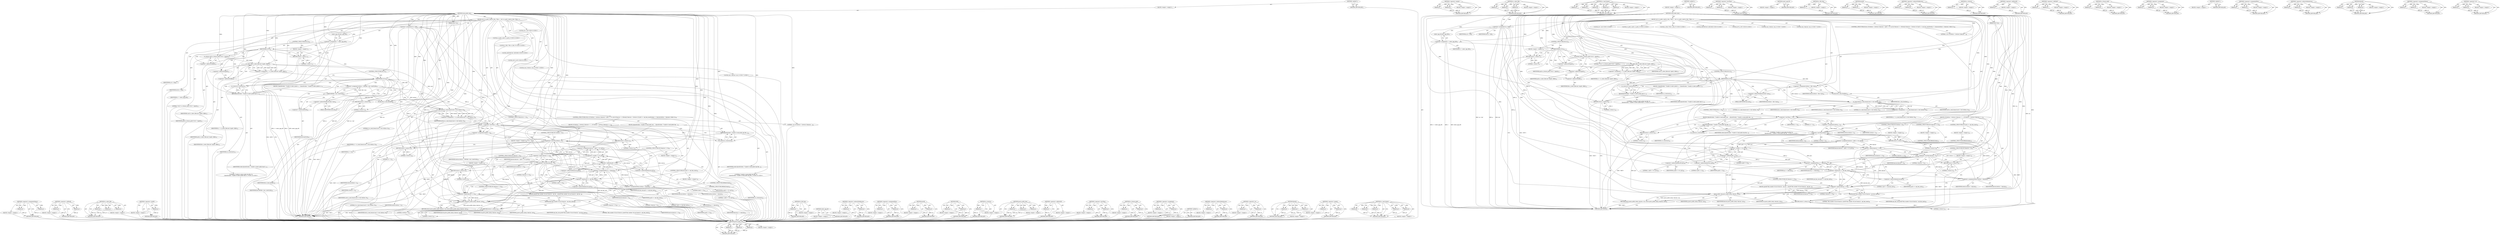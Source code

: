 digraph "sc_read_binary" {
vulnerable_271 [label=<(METHOD,parse_public_key)>];
vulnerable_272 [label=<(PARAM,p1)>];
vulnerable_273 [label=<(PARAM,p2)>];
vulnerable_274 [label=<(PARAM,p3)>];
vulnerable_275 [label=<(BLOCK,&lt;empty&gt;,&lt;empty&gt;)>];
vulnerable_276 [label=<(METHOD_RETURN,ANY)>];
vulnerable_251 [label=<(METHOD,&lt;operator&gt;.equals)>];
vulnerable_252 [label=<(PARAM,p1)>];
vulnerable_253 [label=<(PARAM,p2)>];
vulnerable_254 [label=<(BLOCK,&lt;empty&gt;,&lt;empty&gt;)>];
vulnerable_255 [label=<(METHOD_RETURN,ANY)>];
vulnerable_198 [label=<(METHOD,sc_select_file)>];
vulnerable_199 [label=<(PARAM,p1)>];
vulnerable_200 [label=<(PARAM,p2)>];
vulnerable_201 [label=<(PARAM,p3)>];
vulnerable_202 [label=<(BLOCK,&lt;empty&gt;,&lt;empty&gt;)>];
vulnerable_203 [label=<(METHOD_RETURN,ANY)>];
vulnerable_223 [label=<(METHOD,sc_read_binary)>];
vulnerable_224 [label=<(PARAM,p1)>];
vulnerable_225 [label=<(PARAM,p2)>];
vulnerable_226 [label=<(PARAM,p3)>];
vulnerable_227 [label=<(PARAM,p4)>];
vulnerable_228 [label=<(PARAM,p5)>];
vulnerable_229 [label=<(BLOCK,&lt;empty&gt;,&lt;empty&gt;)>];
vulnerable_230 [label=<(METHOD_RETURN,ANY)>];
vulnerable_6 [label=<(METHOD,&lt;global&gt;)<SUB>1</SUB>>];
vulnerable_7 [label=<(BLOCK,&lt;empty&gt;,&lt;empty&gt;)<SUB>1</SUB>>];
vulnerable_8 [label=<(METHOD,read_public_key)<SUB>1</SUB>>];
vulnerable_9 [label=<(PARAM,RSA *rsa)<SUB>1</SUB>>];
vulnerable_10 [label=<(BLOCK,{
	int r;
	sc_path_t path;
	sc_file_t *file;
	u...,{
	int r;
	sc_path_t path;
	sc_file_t *file;
	u...)<SUB>2</SUB>>];
vulnerable_11 [label="<(LOCAL,int r: int)<SUB>3</SUB>>"];
vulnerable_12 [label="<(LOCAL,sc_path_t path: sc_path_t)<SUB>4</SUB>>"];
vulnerable_13 [label="<(LOCAL,sc_file_t* file: sc_file_t*)<SUB>5</SUB>>"];
vulnerable_14 [label="<(LOCAL,u8[2048] buf: u8[2048])<SUB>6</SUB>>"];
vulnerable_15 [label="<(LOCAL,u8* p: u8*)<SUB>6</SUB>>"];
vulnerable_16 [label=<(&lt;operator&gt;.assignment,*p = buf)<SUB>6</SUB>>];
vulnerable_17 [label=<(IDENTIFIER,p,*p = buf)<SUB>6</SUB>>];
vulnerable_18 [label=<(IDENTIFIER,buf,*p = buf)<SUB>6</SUB>>];
vulnerable_19 [label="<(LOCAL,size_t bufsize: size_t)<SUB>7</SUB>>"];
vulnerable_20 [label="<(LOCAL,size_t keysize: size_t)<SUB>7</SUB>>"];
vulnerable_21 [label=<(&lt;operator&gt;.assignment,r = select_app_df())<SUB>9</SUB>>];
vulnerable_22 [label=<(IDENTIFIER,r,r = select_app_df())<SUB>9</SUB>>];
vulnerable_23 [label=<(select_app_df,select_app_df())<SUB>9</SUB>>];
vulnerable_24 [label=<(CONTROL_STRUCTURE,IF,if (r))<SUB>10</SUB>>];
vulnerable_25 [label=<(IDENTIFIER,r,if (r))<SUB>10</SUB>>];
vulnerable_26 [label=<(BLOCK,&lt;empty&gt;,&lt;empty&gt;)<SUB>11</SUB>>];
vulnerable_27 [label=<(RETURN,return 1;,return 1;)<SUB>11</SUB>>];
vulnerable_28 [label=<(LITERAL,1,return 1;)<SUB>11</SUB>>];
vulnerable_29 [label=<(sc_format_path,sc_format_path(&quot;I1012&quot;, &amp;path))<SUB>12</SUB>>];
vulnerable_30 [label=<(LITERAL,&quot;I1012&quot;,sc_format_path(&quot;I1012&quot;, &amp;path))<SUB>12</SUB>>];
vulnerable_31 [label=<(&lt;operator&gt;.addressOf,&amp;path)<SUB>12</SUB>>];
vulnerable_32 [label=<(IDENTIFIER,path,sc_format_path(&quot;I1012&quot;, &amp;path))<SUB>12</SUB>>];
vulnerable_33 [label=<(&lt;operator&gt;.assignment,r = sc_select_file(card, &amp;path, &amp;file))<SUB>13</SUB>>];
vulnerable_34 [label=<(IDENTIFIER,r,r = sc_select_file(card, &amp;path, &amp;file))<SUB>13</SUB>>];
vulnerable_35 [label=<(sc_select_file,sc_select_file(card, &amp;path, &amp;file))<SUB>13</SUB>>];
vulnerable_36 [label=<(IDENTIFIER,card,sc_select_file(card, &amp;path, &amp;file))<SUB>13</SUB>>];
vulnerable_37 [label=<(&lt;operator&gt;.addressOf,&amp;path)<SUB>13</SUB>>];
vulnerable_38 [label=<(IDENTIFIER,path,sc_select_file(card, &amp;path, &amp;file))<SUB>13</SUB>>];
vulnerable_39 [label=<(&lt;operator&gt;.addressOf,&amp;file)<SUB>13</SUB>>];
vulnerable_40 [label=<(IDENTIFIER,file,sc_select_file(card, &amp;path, &amp;file))<SUB>13</SUB>>];
vulnerable_41 [label=<(CONTROL_STRUCTURE,IF,if (r))<SUB>14</SUB>>];
vulnerable_42 [label=<(IDENTIFIER,r,if (r))<SUB>14</SUB>>];
vulnerable_43 [label=<(BLOCK,{
 		fprintf(stderr, &quot;Unable to select public k...,{
 		fprintf(stderr, &quot;Unable to select public k...)<SUB>14</SUB>>];
vulnerable_44 [label=<(fprintf,fprintf(stderr, &quot;Unable to select public key fi...)<SUB>15</SUB>>];
vulnerable_45 [label=<(IDENTIFIER,stderr,fprintf(stderr, &quot;Unable to select public key fi...)<SUB>15</SUB>>];
vulnerable_46 [label="<(LITERAL,&quot;Unable to select public key file: %s\n&quot;,fprintf(stderr, &quot;Unable to select public key fi...)<SUB>15</SUB>>"];
vulnerable_47 [label=<(sc_strerror,sc_strerror(r))<SUB>15</SUB>>];
vulnerable_48 [label=<(IDENTIFIER,r,sc_strerror(r))<SUB>15</SUB>>];
vulnerable_49 [label=<(RETURN,return 2;,return 2;)<SUB>16</SUB>>];
vulnerable_50 [label=<(LITERAL,2,return 2;)<SUB>16</SUB>>];
vulnerable_51 [label=<(&lt;operator&gt;.assignment,bufsize = file-&gt;size)<SUB>18</SUB>>];
vulnerable_52 [label=<(IDENTIFIER,bufsize,bufsize = file-&gt;size)<SUB>18</SUB>>];
vulnerable_53 [label=<(&lt;operator&gt;.indirectFieldAccess,file-&gt;size)<SUB>18</SUB>>];
vulnerable_54 [label=<(IDENTIFIER,file,bufsize = file-&gt;size)<SUB>18</SUB>>];
vulnerable_55 [label=<(FIELD_IDENTIFIER,size,size)<SUB>18</SUB>>];
vulnerable_56 [label=<(sc_file_free,sc_file_free(file))<SUB>19</SUB>>];
vulnerable_57 [label=<(IDENTIFIER,file,sc_file_free(file))<SUB>19</SUB>>];
vulnerable_58 [label=<(&lt;operator&gt;.assignment,r = sc_read_binary(card, 0, buf, bufsize, 0))<SUB>20</SUB>>];
vulnerable_59 [label=<(IDENTIFIER,r,r = sc_read_binary(card, 0, buf, bufsize, 0))<SUB>20</SUB>>];
vulnerable_60 [label=<(sc_read_binary,sc_read_binary(card, 0, buf, bufsize, 0))<SUB>20</SUB>>];
vulnerable_61 [label=<(IDENTIFIER,card,sc_read_binary(card, 0, buf, bufsize, 0))<SUB>20</SUB>>];
vulnerable_62 [label=<(LITERAL,0,sc_read_binary(card, 0, buf, bufsize, 0))<SUB>20</SUB>>];
vulnerable_63 [label=<(IDENTIFIER,buf,sc_read_binary(card, 0, buf, bufsize, 0))<SUB>20</SUB>>];
vulnerable_64 [label=<(IDENTIFIER,bufsize,sc_read_binary(card, 0, buf, bufsize, 0))<SUB>20</SUB>>];
vulnerable_65 [label=<(LITERAL,0,sc_read_binary(card, 0, buf, bufsize, 0))<SUB>20</SUB>>];
vulnerable_66 [label=<(CONTROL_STRUCTURE,IF,if (r &lt; 0))<SUB>21</SUB>>];
vulnerable_67 [label=<(&lt;operator&gt;.lessThan,r &lt; 0)<SUB>21</SUB>>];
vulnerable_68 [label=<(IDENTIFIER,r,r &lt; 0)<SUB>21</SUB>>];
vulnerable_69 [label=<(LITERAL,0,r &lt; 0)<SUB>21</SUB>>];
vulnerable_70 [label=<(BLOCK,{
		fprintf(stderr, &quot;Unable to read public key ...,{
		fprintf(stderr, &quot;Unable to read public key ...)<SUB>21</SUB>>];
vulnerable_71 [label=<(fprintf,fprintf(stderr, &quot;Unable to read public key file...)<SUB>22</SUB>>];
vulnerable_72 [label=<(IDENTIFIER,stderr,fprintf(stderr, &quot;Unable to read public key file...)<SUB>22</SUB>>];
vulnerable_73 [label="<(LITERAL,&quot;Unable to read public key file: %s\n&quot;,fprintf(stderr, &quot;Unable to read public key file...)<SUB>22</SUB>>"];
vulnerable_74 [label=<(sc_strerror,sc_strerror(r))<SUB>22</SUB>>];
vulnerable_75 [label=<(IDENTIFIER,r,sc_strerror(r))<SUB>22</SUB>>];
vulnerable_76 [label=<(RETURN,return 2;,return 2;)<SUB>23</SUB>>];
vulnerable_77 [label=<(LITERAL,2,return 2;)<SUB>23</SUB>>];
vulnerable_78 [label=<(&lt;operator&gt;.assignment,bufsize = r)<SUB>25</SUB>>];
vulnerable_79 [label=<(IDENTIFIER,bufsize,bufsize = r)<SUB>25</SUB>>];
vulnerable_80 [label=<(IDENTIFIER,r,bufsize = r)<SUB>25</SUB>>];
vulnerable_81 [label=<(CONTROL_STRUCTURE,DO,do {
		if (bufsize &lt; 4)
			return 3;
		keysize = (p[0] &lt;&lt; 8) | p[1];
		if (keysize == 0)
			break;
		if (keysize &lt; 3)
			return 3;
		if (p[2] == opt_key_num)
			break;
		p += keysize;
		bufsize -= keysize;
	} while (1);)<SUB>26</SUB>>];
vulnerable_82 [label=<(BLOCK,{
		if (bufsize &lt; 4)
			return 3;
		keysize = (...,{
		if (bufsize &lt; 4)
			return 3;
		keysize = (...)<SUB>26</SUB>>];
vulnerable_83 [label=<(CONTROL_STRUCTURE,IF,if (bufsize &lt; 4))<SUB>27</SUB>>];
vulnerable_84 [label=<(&lt;operator&gt;.lessThan,bufsize &lt; 4)<SUB>27</SUB>>];
vulnerable_85 [label=<(IDENTIFIER,bufsize,bufsize &lt; 4)<SUB>27</SUB>>];
vulnerable_86 [label=<(LITERAL,4,bufsize &lt; 4)<SUB>27</SUB>>];
vulnerable_87 [label=<(BLOCK,&lt;empty&gt;,&lt;empty&gt;)<SUB>28</SUB>>];
vulnerable_88 [label=<(RETURN,return 3;,return 3;)<SUB>28</SUB>>];
vulnerable_89 [label=<(LITERAL,3,return 3;)<SUB>28</SUB>>];
vulnerable_90 [label=<(&lt;operator&gt;.assignment,keysize = (p[0] &lt;&lt; 8) | p[1])<SUB>29</SUB>>];
vulnerable_91 [label=<(IDENTIFIER,keysize,keysize = (p[0] &lt;&lt; 8) | p[1])<SUB>29</SUB>>];
vulnerable_92 [label=<(&lt;operator&gt;.or,(p[0] &lt;&lt; 8) | p[1])<SUB>29</SUB>>];
vulnerable_93 [label=<(&lt;operator&gt;.shiftLeft,p[0] &lt;&lt; 8)<SUB>29</SUB>>];
vulnerable_94 [label=<(&lt;operator&gt;.indirectIndexAccess,p[0])<SUB>29</SUB>>];
vulnerable_95 [label=<(IDENTIFIER,p,p[0] &lt;&lt; 8)<SUB>29</SUB>>];
vulnerable_96 [label=<(LITERAL,0,p[0] &lt;&lt; 8)<SUB>29</SUB>>];
vulnerable_97 [label=<(LITERAL,8,p[0] &lt;&lt; 8)<SUB>29</SUB>>];
vulnerable_98 [label=<(&lt;operator&gt;.indirectIndexAccess,p[1])<SUB>29</SUB>>];
vulnerable_99 [label=<(IDENTIFIER,p,(p[0] &lt;&lt; 8) | p[1])<SUB>29</SUB>>];
vulnerable_100 [label=<(LITERAL,1,(p[0] &lt;&lt; 8) | p[1])<SUB>29</SUB>>];
vulnerable_101 [label=<(CONTROL_STRUCTURE,IF,if (keysize == 0))<SUB>30</SUB>>];
vulnerable_102 [label=<(&lt;operator&gt;.equals,keysize == 0)<SUB>30</SUB>>];
vulnerable_103 [label=<(IDENTIFIER,keysize,keysize == 0)<SUB>30</SUB>>];
vulnerable_104 [label=<(LITERAL,0,keysize == 0)<SUB>30</SUB>>];
vulnerable_105 [label=<(BLOCK,&lt;empty&gt;,&lt;empty&gt;)<SUB>31</SUB>>];
vulnerable_106 [label=<(CONTROL_STRUCTURE,BREAK,break;)<SUB>31</SUB>>];
vulnerable_107 [label=<(CONTROL_STRUCTURE,IF,if (keysize &lt; 3))<SUB>32</SUB>>];
vulnerable_108 [label=<(&lt;operator&gt;.lessThan,keysize &lt; 3)<SUB>32</SUB>>];
vulnerable_109 [label=<(IDENTIFIER,keysize,keysize &lt; 3)<SUB>32</SUB>>];
vulnerable_110 [label=<(LITERAL,3,keysize &lt; 3)<SUB>32</SUB>>];
vulnerable_111 [label=<(BLOCK,&lt;empty&gt;,&lt;empty&gt;)<SUB>33</SUB>>];
vulnerable_112 [label=<(RETURN,return 3;,return 3;)<SUB>33</SUB>>];
vulnerable_113 [label=<(LITERAL,3,return 3;)<SUB>33</SUB>>];
vulnerable_114 [label=<(CONTROL_STRUCTURE,IF,if (p[2] == opt_key_num))<SUB>34</SUB>>];
vulnerable_115 [label=<(&lt;operator&gt;.equals,p[2] == opt_key_num)<SUB>34</SUB>>];
vulnerable_116 [label=<(&lt;operator&gt;.indirectIndexAccess,p[2])<SUB>34</SUB>>];
vulnerable_117 [label=<(IDENTIFIER,p,p[2] == opt_key_num)<SUB>34</SUB>>];
vulnerable_118 [label=<(LITERAL,2,p[2] == opt_key_num)<SUB>34</SUB>>];
vulnerable_119 [label=<(IDENTIFIER,opt_key_num,p[2] == opt_key_num)<SUB>34</SUB>>];
vulnerable_120 [label=<(BLOCK,&lt;empty&gt;,&lt;empty&gt;)<SUB>35</SUB>>];
vulnerable_121 [label=<(CONTROL_STRUCTURE,BREAK,break;)<SUB>35</SUB>>];
vulnerable_122 [label=<(&lt;operator&gt;.assignmentPlus,p += keysize)<SUB>36</SUB>>];
vulnerable_123 [label=<(IDENTIFIER,p,p += keysize)<SUB>36</SUB>>];
vulnerable_124 [label=<(IDENTIFIER,keysize,p += keysize)<SUB>36</SUB>>];
vulnerable_125 [label=<(&lt;operator&gt;.assignmentMinus,bufsize -= keysize)<SUB>37</SUB>>];
vulnerable_126 [label=<(IDENTIFIER,bufsize,bufsize -= keysize)<SUB>37</SUB>>];
vulnerable_127 [label=<(IDENTIFIER,keysize,bufsize -= keysize)<SUB>37</SUB>>];
vulnerable_128 [label=<(LITERAL,1,do {
		if (bufsize &lt; 4)
			return 3;
		keysize ...)<SUB>38</SUB>>];
vulnerable_129 [label=<(CONTROL_STRUCTURE,IF,if (keysize == 0))<SUB>39</SUB>>];
vulnerable_130 [label=<(&lt;operator&gt;.equals,keysize == 0)<SUB>39</SUB>>];
vulnerable_131 [label=<(IDENTIFIER,keysize,keysize == 0)<SUB>39</SUB>>];
vulnerable_132 [label=<(LITERAL,0,keysize == 0)<SUB>39</SUB>>];
vulnerable_133 [label=<(BLOCK,{
		printf(&quot;Key number %d not found.\n&quot;, opt_ke...,{
		printf(&quot;Key number %d not found.\n&quot;, opt_ke...)<SUB>39</SUB>>];
vulnerable_134 [label=<(printf,printf(&quot;Key number %d not found.\n&quot;, opt_key_num))<SUB>40</SUB>>];
vulnerable_135 [label=<(LITERAL,&quot;Key number %d not found.\n&quot;,printf(&quot;Key number %d not found.\n&quot;, opt_key_num))<SUB>40</SUB>>];
vulnerable_136 [label=<(IDENTIFIER,opt_key_num,printf(&quot;Key number %d not found.\n&quot;, opt_key_num))<SUB>40</SUB>>];
vulnerable_137 [label=<(RETURN,return 2;,return 2;)<SUB>41</SUB>>];
vulnerable_138 [label=<(LITERAL,2,return 2;)<SUB>41</SUB>>];
vulnerable_139 [label=<(RETURN,return parse_public_key(p, keysize, rsa);,return parse_public_key(p, keysize, rsa);)<SUB>43</SUB>>];
vulnerable_140 [label=<(parse_public_key,parse_public_key(p, keysize, rsa))<SUB>43</SUB>>];
vulnerable_141 [label=<(IDENTIFIER,p,parse_public_key(p, keysize, rsa))<SUB>43</SUB>>];
vulnerable_142 [label=<(IDENTIFIER,keysize,parse_public_key(p, keysize, rsa))<SUB>43</SUB>>];
vulnerable_143 [label=<(IDENTIFIER,rsa,parse_public_key(p, keysize, rsa))<SUB>43</SUB>>];
vulnerable_144 [label=<(METHOD_RETURN,int)<SUB>1</SUB>>];
vulnerable_146 [label=<(METHOD_RETURN,ANY)<SUB>1</SUB>>];
vulnerable_231 [label=<(METHOD,&lt;operator&gt;.lessThan)>];
vulnerable_232 [label=<(PARAM,p1)>];
vulnerable_233 [label=<(PARAM,p2)>];
vulnerable_234 [label=<(BLOCK,&lt;empty&gt;,&lt;empty&gt;)>];
vulnerable_235 [label=<(METHOD_RETURN,ANY)>];
vulnerable_186 [label=<(METHOD,select_app_df)>];
vulnerable_187 [label=<(BLOCK,&lt;empty&gt;,&lt;empty&gt;)>];
vulnerable_188 [label=<(METHOD_RETURN,ANY)>];
vulnerable_219 [label=<(METHOD,sc_file_free)>];
vulnerable_220 [label=<(PARAM,p1)>];
vulnerable_221 [label=<(BLOCK,&lt;empty&gt;,&lt;empty&gt;)>];
vulnerable_222 [label=<(METHOD_RETURN,ANY)>];
vulnerable_266 [label=<(METHOD,printf)>];
vulnerable_267 [label=<(PARAM,p1)>];
vulnerable_268 [label=<(PARAM,p2)>];
vulnerable_269 [label=<(BLOCK,&lt;empty&gt;,&lt;empty&gt;)>];
vulnerable_270 [label=<(METHOD_RETURN,ANY)>];
vulnerable_214 [label=<(METHOD,&lt;operator&gt;.indirectFieldAccess)>];
vulnerable_215 [label=<(PARAM,p1)>];
vulnerable_216 [label=<(PARAM,p2)>];
vulnerable_217 [label=<(BLOCK,&lt;empty&gt;,&lt;empty&gt;)>];
vulnerable_218 [label=<(METHOD_RETURN,ANY)>];
vulnerable_210 [label=<(METHOD,sc_strerror)>];
vulnerable_211 [label=<(PARAM,p1)>];
vulnerable_212 [label=<(BLOCK,&lt;empty&gt;,&lt;empty&gt;)>];
vulnerable_213 [label=<(METHOD_RETURN,ANY)>];
vulnerable_194 [label=<(METHOD,&lt;operator&gt;.addressOf)>];
vulnerable_195 [label=<(PARAM,p1)>];
vulnerable_196 [label=<(BLOCK,&lt;empty&gt;,&lt;empty&gt;)>];
vulnerable_197 [label=<(METHOD_RETURN,ANY)>];
vulnerable_241 [label=<(METHOD,&lt;operator&gt;.shiftLeft)>];
vulnerable_242 [label=<(PARAM,p1)>];
vulnerable_243 [label=<(PARAM,p2)>];
vulnerable_244 [label=<(BLOCK,&lt;empty&gt;,&lt;empty&gt;)>];
vulnerable_245 [label=<(METHOD_RETURN,ANY)>];
vulnerable_189 [label=<(METHOD,sc_format_path)>];
vulnerable_190 [label=<(PARAM,p1)>];
vulnerable_191 [label=<(PARAM,p2)>];
vulnerable_192 [label=<(BLOCK,&lt;empty&gt;,&lt;empty&gt;)>];
vulnerable_193 [label=<(METHOD_RETURN,ANY)>];
vulnerable_181 [label=<(METHOD,&lt;operator&gt;.assignment)>];
vulnerable_182 [label=<(PARAM,p1)>];
vulnerable_183 [label=<(PARAM,p2)>];
vulnerable_184 [label=<(BLOCK,&lt;empty&gt;,&lt;empty&gt;)>];
vulnerable_185 [label=<(METHOD_RETURN,ANY)>];
vulnerable_175 [label=<(METHOD,&lt;global&gt;)<SUB>1</SUB>>];
vulnerable_176 [label=<(BLOCK,&lt;empty&gt;,&lt;empty&gt;)>];
vulnerable_177 [label=<(METHOD_RETURN,ANY)>];
vulnerable_256 [label=<(METHOD,&lt;operator&gt;.assignmentPlus)>];
vulnerable_257 [label=<(PARAM,p1)>];
vulnerable_258 [label=<(PARAM,p2)>];
vulnerable_259 [label=<(BLOCK,&lt;empty&gt;,&lt;empty&gt;)>];
vulnerable_260 [label=<(METHOD_RETURN,ANY)>];
vulnerable_246 [label=<(METHOD,&lt;operator&gt;.indirectIndexAccess)>];
vulnerable_247 [label=<(PARAM,p1)>];
vulnerable_248 [label=<(PARAM,p2)>];
vulnerable_249 [label=<(BLOCK,&lt;empty&gt;,&lt;empty&gt;)>];
vulnerable_250 [label=<(METHOD_RETURN,ANY)>];
vulnerable_204 [label=<(METHOD,fprintf)>];
vulnerable_205 [label=<(PARAM,p1)>];
vulnerable_206 [label=<(PARAM,p2)>];
vulnerable_207 [label=<(PARAM,p3)>];
vulnerable_208 [label=<(BLOCK,&lt;empty&gt;,&lt;empty&gt;)>];
vulnerable_209 [label=<(METHOD_RETURN,ANY)>];
vulnerable_261 [label=<(METHOD,&lt;operator&gt;.assignmentMinus)>];
vulnerable_262 [label=<(PARAM,p1)>];
vulnerable_263 [label=<(PARAM,p2)>];
vulnerable_264 [label=<(BLOCK,&lt;empty&gt;,&lt;empty&gt;)>];
vulnerable_265 [label=<(METHOD_RETURN,ANY)>];
vulnerable_236 [label=<(METHOD,&lt;operator&gt;.or)>];
vulnerable_237 [label=<(PARAM,p1)>];
vulnerable_238 [label=<(PARAM,p2)>];
vulnerable_239 [label=<(BLOCK,&lt;empty&gt;,&lt;empty&gt;)>];
vulnerable_240 [label=<(METHOD_RETURN,ANY)>];
fixed_273 [label=<(METHOD,&lt;operator&gt;.assignmentMinus)>];
fixed_274 [label=<(PARAM,p1)>];
fixed_275 [label=<(PARAM,p2)>];
fixed_276 [label=<(BLOCK,&lt;empty&gt;,&lt;empty&gt;)>];
fixed_277 [label=<(METHOD_RETURN,ANY)>];
fixed_253 [label=<(METHOD,&lt;operator&gt;.shiftLeft)>];
fixed_254 [label=<(PARAM,p1)>];
fixed_255 [label=<(PARAM,p2)>];
fixed_256 [label=<(BLOCK,&lt;empty&gt;,&lt;empty&gt;)>];
fixed_257 [label=<(METHOD_RETURN,ANY)>];
fixed_201 [label=<(METHOD,sc_select_file)>];
fixed_202 [label=<(PARAM,p1)>];
fixed_203 [label=<(PARAM,p2)>];
fixed_204 [label=<(PARAM,p3)>];
fixed_205 [label=<(BLOCK,&lt;empty&gt;,&lt;empty&gt;)>];
fixed_206 [label=<(METHOD_RETURN,ANY)>];
fixed_227 [label=<(METHOD,&lt;operator&gt;.sizeOf)>];
fixed_228 [label=<(PARAM,p1)>];
fixed_229 [label=<(BLOCK,&lt;empty&gt;,&lt;empty&gt;)>];
fixed_230 [label=<(METHOD_RETURN,ANY)>];
fixed_6 [label=<(METHOD,&lt;global&gt;)<SUB>1</SUB>>];
fixed_7 [label=<(BLOCK,&lt;empty&gt;,&lt;empty&gt;)<SUB>1</SUB>>];
fixed_8 [label=<(METHOD,read_public_key)<SUB>1</SUB>>];
fixed_9 [label=<(PARAM,RSA *rsa)<SUB>1</SUB>>];
fixed_10 [label=<(BLOCK,{
	int r;
	sc_path_t path;
	sc_file_t *file;
	u...,{
	int r;
	sc_path_t path;
	sc_file_t *file;
	u...)<SUB>2</SUB>>];
fixed_11 [label="<(LOCAL,int r: int)<SUB>3</SUB>>"];
fixed_12 [label="<(LOCAL,sc_path_t path: sc_path_t)<SUB>4</SUB>>"];
fixed_13 [label="<(LOCAL,sc_file_t* file: sc_file_t*)<SUB>5</SUB>>"];
fixed_14 [label="<(LOCAL,u8[2048] buf: u8[2048])<SUB>6</SUB>>"];
fixed_15 [label="<(LOCAL,u8* p: u8*)<SUB>6</SUB>>"];
fixed_16 [label=<(&lt;operator&gt;.assignment,*p = buf)<SUB>6</SUB>>];
fixed_17 [label=<(IDENTIFIER,p,*p = buf)<SUB>6</SUB>>];
fixed_18 [label=<(IDENTIFIER,buf,*p = buf)<SUB>6</SUB>>];
fixed_19 [label="<(LOCAL,size_t bufsize: size_t)<SUB>7</SUB>>"];
fixed_20 [label="<(LOCAL,size_t keysize: size_t)<SUB>7</SUB>>"];
fixed_21 [label=<(&lt;operator&gt;.assignment,r = select_app_df())<SUB>9</SUB>>];
fixed_22 [label=<(IDENTIFIER,r,r = select_app_df())<SUB>9</SUB>>];
fixed_23 [label=<(select_app_df,select_app_df())<SUB>9</SUB>>];
fixed_24 [label=<(CONTROL_STRUCTURE,IF,if (r))<SUB>10</SUB>>];
fixed_25 [label=<(IDENTIFIER,r,if (r))<SUB>10</SUB>>];
fixed_26 [label=<(BLOCK,&lt;empty&gt;,&lt;empty&gt;)<SUB>11</SUB>>];
fixed_27 [label=<(RETURN,return 1;,return 1;)<SUB>11</SUB>>];
fixed_28 [label=<(LITERAL,1,return 1;)<SUB>11</SUB>>];
fixed_29 [label=<(sc_format_path,sc_format_path(&quot;I1012&quot;, &amp;path))<SUB>12</SUB>>];
fixed_30 [label=<(LITERAL,&quot;I1012&quot;,sc_format_path(&quot;I1012&quot;, &amp;path))<SUB>12</SUB>>];
fixed_31 [label=<(&lt;operator&gt;.addressOf,&amp;path)<SUB>12</SUB>>];
fixed_32 [label=<(IDENTIFIER,path,sc_format_path(&quot;I1012&quot;, &amp;path))<SUB>12</SUB>>];
fixed_33 [label=<(&lt;operator&gt;.assignment,r = sc_select_file(card, &amp;path, &amp;file))<SUB>13</SUB>>];
fixed_34 [label=<(IDENTIFIER,r,r = sc_select_file(card, &amp;path, &amp;file))<SUB>13</SUB>>];
fixed_35 [label=<(sc_select_file,sc_select_file(card, &amp;path, &amp;file))<SUB>13</SUB>>];
fixed_36 [label=<(IDENTIFIER,card,sc_select_file(card, &amp;path, &amp;file))<SUB>13</SUB>>];
fixed_37 [label=<(&lt;operator&gt;.addressOf,&amp;path)<SUB>13</SUB>>];
fixed_38 [label=<(IDENTIFIER,path,sc_select_file(card, &amp;path, &amp;file))<SUB>13</SUB>>];
fixed_39 [label=<(&lt;operator&gt;.addressOf,&amp;file)<SUB>13</SUB>>];
fixed_40 [label=<(IDENTIFIER,file,sc_select_file(card, &amp;path, &amp;file))<SUB>13</SUB>>];
fixed_41 [label=<(CONTROL_STRUCTURE,IF,if (r))<SUB>14</SUB>>];
fixed_42 [label=<(IDENTIFIER,r,if (r))<SUB>14</SUB>>];
fixed_43 [label=<(BLOCK,{
 		fprintf(stderr, &quot;Unable to select public k...,{
 		fprintf(stderr, &quot;Unable to select public k...)<SUB>14</SUB>>];
fixed_44 [label=<(fprintf,fprintf(stderr, &quot;Unable to select public key fi...)<SUB>15</SUB>>];
fixed_45 [label=<(IDENTIFIER,stderr,fprintf(stderr, &quot;Unable to select public key fi...)<SUB>15</SUB>>];
fixed_46 [label="<(LITERAL,&quot;Unable to select public key file: %s\n&quot;,fprintf(stderr, &quot;Unable to select public key fi...)<SUB>15</SUB>>"];
fixed_47 [label=<(sc_strerror,sc_strerror(r))<SUB>15</SUB>>];
fixed_48 [label=<(IDENTIFIER,r,sc_strerror(r))<SUB>15</SUB>>];
fixed_49 [label=<(RETURN,return 2;,return 2;)<SUB>16</SUB>>];
fixed_50 [label=<(LITERAL,2,return 2;)<SUB>16</SUB>>];
fixed_51 [label=<(&lt;operator&gt;.assignment,bufsize = MIN(file-&gt;size, sizeof buf))<SUB>18</SUB>>];
fixed_52 [label=<(IDENTIFIER,bufsize,bufsize = MIN(file-&gt;size, sizeof buf))<SUB>18</SUB>>];
fixed_53 [label=<(MIN,MIN(file-&gt;size, sizeof buf))<SUB>18</SUB>>];
fixed_54 [label=<(&lt;operator&gt;.indirectFieldAccess,file-&gt;size)<SUB>18</SUB>>];
fixed_55 [label=<(IDENTIFIER,file,MIN(file-&gt;size, sizeof buf))<SUB>18</SUB>>];
fixed_56 [label=<(FIELD_IDENTIFIER,size,size)<SUB>18</SUB>>];
fixed_57 [label=<(&lt;operator&gt;.sizeOf,sizeof buf)<SUB>18</SUB>>];
fixed_58 [label=<(IDENTIFIER,buf,sizeof buf)<SUB>18</SUB>>];
fixed_59 [label=<(sc_file_free,sc_file_free(file))<SUB>19</SUB>>];
fixed_60 [label=<(IDENTIFIER,file,sc_file_free(file))<SUB>19</SUB>>];
fixed_61 [label=<(&lt;operator&gt;.assignment,r = sc_read_binary(card, 0, buf, bufsize, 0))<SUB>20</SUB>>];
fixed_62 [label=<(IDENTIFIER,r,r = sc_read_binary(card, 0, buf, bufsize, 0))<SUB>20</SUB>>];
fixed_63 [label=<(sc_read_binary,sc_read_binary(card, 0, buf, bufsize, 0))<SUB>20</SUB>>];
fixed_64 [label=<(IDENTIFIER,card,sc_read_binary(card, 0, buf, bufsize, 0))<SUB>20</SUB>>];
fixed_65 [label=<(LITERAL,0,sc_read_binary(card, 0, buf, bufsize, 0))<SUB>20</SUB>>];
fixed_66 [label=<(IDENTIFIER,buf,sc_read_binary(card, 0, buf, bufsize, 0))<SUB>20</SUB>>];
fixed_67 [label=<(IDENTIFIER,bufsize,sc_read_binary(card, 0, buf, bufsize, 0))<SUB>20</SUB>>];
fixed_68 [label=<(LITERAL,0,sc_read_binary(card, 0, buf, bufsize, 0))<SUB>20</SUB>>];
fixed_69 [label=<(CONTROL_STRUCTURE,IF,if (r &lt; 0))<SUB>21</SUB>>];
fixed_70 [label=<(&lt;operator&gt;.lessThan,r &lt; 0)<SUB>21</SUB>>];
fixed_71 [label=<(IDENTIFIER,r,r &lt; 0)<SUB>21</SUB>>];
fixed_72 [label=<(LITERAL,0,r &lt; 0)<SUB>21</SUB>>];
fixed_73 [label=<(BLOCK,{
		fprintf(stderr, &quot;Unable to read public key ...,{
		fprintf(stderr, &quot;Unable to read public key ...)<SUB>21</SUB>>];
fixed_74 [label=<(fprintf,fprintf(stderr, &quot;Unable to read public key file...)<SUB>22</SUB>>];
fixed_75 [label=<(IDENTIFIER,stderr,fprintf(stderr, &quot;Unable to read public key file...)<SUB>22</SUB>>];
fixed_76 [label="<(LITERAL,&quot;Unable to read public key file: %s\n&quot;,fprintf(stderr, &quot;Unable to read public key file...)<SUB>22</SUB>>"];
fixed_77 [label=<(sc_strerror,sc_strerror(r))<SUB>22</SUB>>];
fixed_78 [label=<(IDENTIFIER,r,sc_strerror(r))<SUB>22</SUB>>];
fixed_79 [label=<(RETURN,return 2;,return 2;)<SUB>23</SUB>>];
fixed_80 [label=<(LITERAL,2,return 2;)<SUB>23</SUB>>];
fixed_81 [label=<(&lt;operator&gt;.assignment,bufsize = r)<SUB>25</SUB>>];
fixed_82 [label=<(IDENTIFIER,bufsize,bufsize = r)<SUB>25</SUB>>];
fixed_83 [label=<(IDENTIFIER,r,bufsize = r)<SUB>25</SUB>>];
fixed_84 [label=<(CONTROL_STRUCTURE,DO,do {
		if (bufsize &lt; 4)
			return 3;
		keysize = (p[0] &lt;&lt; 8) | p[1];
		if (keysize == 0)
			break;
		if (keysize &lt; 3)
			return 3;
		if (p[2] == opt_key_num)
			break;
		p += keysize;
		bufsize -= keysize;
	} while (1);)<SUB>26</SUB>>];
fixed_85 [label=<(BLOCK,{
		if (bufsize &lt; 4)
			return 3;
		keysize = (...,{
		if (bufsize &lt; 4)
			return 3;
		keysize = (...)<SUB>26</SUB>>];
fixed_86 [label=<(CONTROL_STRUCTURE,IF,if (bufsize &lt; 4))<SUB>27</SUB>>];
fixed_87 [label=<(&lt;operator&gt;.lessThan,bufsize &lt; 4)<SUB>27</SUB>>];
fixed_88 [label=<(IDENTIFIER,bufsize,bufsize &lt; 4)<SUB>27</SUB>>];
fixed_89 [label=<(LITERAL,4,bufsize &lt; 4)<SUB>27</SUB>>];
fixed_90 [label=<(BLOCK,&lt;empty&gt;,&lt;empty&gt;)<SUB>28</SUB>>];
fixed_91 [label=<(RETURN,return 3;,return 3;)<SUB>28</SUB>>];
fixed_92 [label=<(LITERAL,3,return 3;)<SUB>28</SUB>>];
fixed_93 [label=<(&lt;operator&gt;.assignment,keysize = (p[0] &lt;&lt; 8) | p[1])<SUB>29</SUB>>];
fixed_94 [label=<(IDENTIFIER,keysize,keysize = (p[0] &lt;&lt; 8) | p[1])<SUB>29</SUB>>];
fixed_95 [label=<(&lt;operator&gt;.or,(p[0] &lt;&lt; 8) | p[1])<SUB>29</SUB>>];
fixed_96 [label=<(&lt;operator&gt;.shiftLeft,p[0] &lt;&lt; 8)<SUB>29</SUB>>];
fixed_97 [label=<(&lt;operator&gt;.indirectIndexAccess,p[0])<SUB>29</SUB>>];
fixed_98 [label=<(IDENTIFIER,p,p[0] &lt;&lt; 8)<SUB>29</SUB>>];
fixed_99 [label=<(LITERAL,0,p[0] &lt;&lt; 8)<SUB>29</SUB>>];
fixed_100 [label=<(LITERAL,8,p[0] &lt;&lt; 8)<SUB>29</SUB>>];
fixed_101 [label=<(&lt;operator&gt;.indirectIndexAccess,p[1])<SUB>29</SUB>>];
fixed_102 [label=<(IDENTIFIER,p,(p[0] &lt;&lt; 8) | p[1])<SUB>29</SUB>>];
fixed_103 [label=<(LITERAL,1,(p[0] &lt;&lt; 8) | p[1])<SUB>29</SUB>>];
fixed_104 [label=<(CONTROL_STRUCTURE,IF,if (keysize == 0))<SUB>30</SUB>>];
fixed_105 [label=<(&lt;operator&gt;.equals,keysize == 0)<SUB>30</SUB>>];
fixed_106 [label=<(IDENTIFIER,keysize,keysize == 0)<SUB>30</SUB>>];
fixed_107 [label=<(LITERAL,0,keysize == 0)<SUB>30</SUB>>];
fixed_108 [label=<(BLOCK,&lt;empty&gt;,&lt;empty&gt;)<SUB>31</SUB>>];
fixed_109 [label=<(CONTROL_STRUCTURE,BREAK,break;)<SUB>31</SUB>>];
fixed_110 [label=<(CONTROL_STRUCTURE,IF,if (keysize &lt; 3))<SUB>32</SUB>>];
fixed_111 [label=<(&lt;operator&gt;.lessThan,keysize &lt; 3)<SUB>32</SUB>>];
fixed_112 [label=<(IDENTIFIER,keysize,keysize &lt; 3)<SUB>32</SUB>>];
fixed_113 [label=<(LITERAL,3,keysize &lt; 3)<SUB>32</SUB>>];
fixed_114 [label=<(BLOCK,&lt;empty&gt;,&lt;empty&gt;)<SUB>33</SUB>>];
fixed_115 [label=<(RETURN,return 3;,return 3;)<SUB>33</SUB>>];
fixed_116 [label=<(LITERAL,3,return 3;)<SUB>33</SUB>>];
fixed_117 [label=<(CONTROL_STRUCTURE,IF,if (p[2] == opt_key_num))<SUB>34</SUB>>];
fixed_118 [label=<(&lt;operator&gt;.equals,p[2] == opt_key_num)<SUB>34</SUB>>];
fixed_119 [label=<(&lt;operator&gt;.indirectIndexAccess,p[2])<SUB>34</SUB>>];
fixed_120 [label=<(IDENTIFIER,p,p[2] == opt_key_num)<SUB>34</SUB>>];
fixed_121 [label=<(LITERAL,2,p[2] == opt_key_num)<SUB>34</SUB>>];
fixed_122 [label=<(IDENTIFIER,opt_key_num,p[2] == opt_key_num)<SUB>34</SUB>>];
fixed_123 [label=<(BLOCK,&lt;empty&gt;,&lt;empty&gt;)<SUB>35</SUB>>];
fixed_124 [label=<(CONTROL_STRUCTURE,BREAK,break;)<SUB>35</SUB>>];
fixed_125 [label=<(&lt;operator&gt;.assignmentPlus,p += keysize)<SUB>36</SUB>>];
fixed_126 [label=<(IDENTIFIER,p,p += keysize)<SUB>36</SUB>>];
fixed_127 [label=<(IDENTIFIER,keysize,p += keysize)<SUB>36</SUB>>];
fixed_128 [label=<(&lt;operator&gt;.assignmentMinus,bufsize -= keysize)<SUB>37</SUB>>];
fixed_129 [label=<(IDENTIFIER,bufsize,bufsize -= keysize)<SUB>37</SUB>>];
fixed_130 [label=<(IDENTIFIER,keysize,bufsize -= keysize)<SUB>37</SUB>>];
fixed_131 [label=<(LITERAL,1,do {
		if (bufsize &lt; 4)
			return 3;
		keysize ...)<SUB>38</SUB>>];
fixed_132 [label=<(CONTROL_STRUCTURE,IF,if (keysize == 0))<SUB>39</SUB>>];
fixed_133 [label=<(&lt;operator&gt;.equals,keysize == 0)<SUB>39</SUB>>];
fixed_134 [label=<(IDENTIFIER,keysize,keysize == 0)<SUB>39</SUB>>];
fixed_135 [label=<(LITERAL,0,keysize == 0)<SUB>39</SUB>>];
fixed_136 [label=<(BLOCK,{
		printf(&quot;Key number %d not found.\n&quot;, opt_ke...,{
		printf(&quot;Key number %d not found.\n&quot;, opt_ke...)<SUB>39</SUB>>];
fixed_137 [label=<(printf,printf(&quot;Key number %d not found.\n&quot;, opt_key_num))<SUB>40</SUB>>];
fixed_138 [label=<(LITERAL,&quot;Key number %d not found.\n&quot;,printf(&quot;Key number %d not found.\n&quot;, opt_key_num))<SUB>40</SUB>>];
fixed_139 [label=<(IDENTIFIER,opt_key_num,printf(&quot;Key number %d not found.\n&quot;, opt_key_num))<SUB>40</SUB>>];
fixed_140 [label=<(RETURN,return 2;,return 2;)<SUB>41</SUB>>];
fixed_141 [label=<(LITERAL,2,return 2;)<SUB>41</SUB>>];
fixed_142 [label=<(RETURN,return parse_public_key(p, keysize, rsa);,return parse_public_key(p, keysize, rsa);)<SUB>43</SUB>>];
fixed_143 [label=<(parse_public_key,parse_public_key(p, keysize, rsa))<SUB>43</SUB>>];
fixed_144 [label=<(IDENTIFIER,p,parse_public_key(p, keysize, rsa))<SUB>43</SUB>>];
fixed_145 [label=<(IDENTIFIER,keysize,parse_public_key(p, keysize, rsa))<SUB>43</SUB>>];
fixed_146 [label=<(IDENTIFIER,rsa,parse_public_key(p, keysize, rsa))<SUB>43</SUB>>];
fixed_147 [label=<(METHOD_RETURN,int)<SUB>1</SUB>>];
fixed_149 [label=<(METHOD_RETURN,ANY)<SUB>1</SUB>>];
fixed_231 [label=<(METHOD,sc_file_free)>];
fixed_232 [label=<(PARAM,p1)>];
fixed_233 [label=<(BLOCK,&lt;empty&gt;,&lt;empty&gt;)>];
fixed_234 [label=<(METHOD_RETURN,ANY)>];
fixed_189 [label=<(METHOD,select_app_df)>];
fixed_190 [label=<(BLOCK,&lt;empty&gt;,&lt;empty&gt;)>];
fixed_191 [label=<(METHOD_RETURN,ANY)>];
fixed_222 [label=<(METHOD,&lt;operator&gt;.indirectFieldAccess)>];
fixed_223 [label=<(PARAM,p1)>];
fixed_224 [label=<(PARAM,p2)>];
fixed_225 [label=<(BLOCK,&lt;empty&gt;,&lt;empty&gt;)>];
fixed_226 [label=<(METHOD_RETURN,ANY)>];
fixed_268 [label=<(METHOD,&lt;operator&gt;.assignmentPlus)>];
fixed_269 [label=<(PARAM,p1)>];
fixed_270 [label=<(PARAM,p2)>];
fixed_271 [label=<(BLOCK,&lt;empty&gt;,&lt;empty&gt;)>];
fixed_272 [label=<(METHOD_RETURN,ANY)>];
fixed_278 [label=<(METHOD,printf)>];
fixed_279 [label=<(PARAM,p1)>];
fixed_280 [label=<(PARAM,p2)>];
fixed_281 [label=<(BLOCK,&lt;empty&gt;,&lt;empty&gt;)>];
fixed_282 [label=<(METHOD_RETURN,ANY)>];
fixed_217 [label=<(METHOD,MIN)>];
fixed_218 [label=<(PARAM,p1)>];
fixed_219 [label=<(PARAM,p2)>];
fixed_220 [label=<(BLOCK,&lt;empty&gt;,&lt;empty&gt;)>];
fixed_221 [label=<(METHOD_RETURN,ANY)>];
fixed_213 [label=<(METHOD,sc_strerror)>];
fixed_214 [label=<(PARAM,p1)>];
fixed_215 [label=<(BLOCK,&lt;empty&gt;,&lt;empty&gt;)>];
fixed_216 [label=<(METHOD_RETURN,ANY)>];
fixed_283 [label=<(METHOD,parse_public_key)>];
fixed_284 [label=<(PARAM,p1)>];
fixed_285 [label=<(PARAM,p2)>];
fixed_286 [label=<(PARAM,p3)>];
fixed_287 [label=<(BLOCK,&lt;empty&gt;,&lt;empty&gt;)>];
fixed_288 [label=<(METHOD_RETURN,ANY)>];
fixed_197 [label=<(METHOD,&lt;operator&gt;.addressOf)>];
fixed_198 [label=<(PARAM,p1)>];
fixed_199 [label=<(BLOCK,&lt;empty&gt;,&lt;empty&gt;)>];
fixed_200 [label=<(METHOD_RETURN,ANY)>];
fixed_243 [label=<(METHOD,&lt;operator&gt;.lessThan)>];
fixed_244 [label=<(PARAM,p1)>];
fixed_245 [label=<(PARAM,p2)>];
fixed_246 [label=<(BLOCK,&lt;empty&gt;,&lt;empty&gt;)>];
fixed_247 [label=<(METHOD_RETURN,ANY)>];
fixed_192 [label=<(METHOD,sc_format_path)>];
fixed_193 [label=<(PARAM,p1)>];
fixed_194 [label=<(PARAM,p2)>];
fixed_195 [label=<(BLOCK,&lt;empty&gt;,&lt;empty&gt;)>];
fixed_196 [label=<(METHOD_RETURN,ANY)>];
fixed_184 [label=<(METHOD,&lt;operator&gt;.assignment)>];
fixed_185 [label=<(PARAM,p1)>];
fixed_186 [label=<(PARAM,p2)>];
fixed_187 [label=<(BLOCK,&lt;empty&gt;,&lt;empty&gt;)>];
fixed_188 [label=<(METHOD_RETURN,ANY)>];
fixed_178 [label=<(METHOD,&lt;global&gt;)<SUB>1</SUB>>];
fixed_179 [label=<(BLOCK,&lt;empty&gt;,&lt;empty&gt;)>];
fixed_180 [label=<(METHOD_RETURN,ANY)>];
fixed_258 [label=<(METHOD,&lt;operator&gt;.indirectIndexAccess)>];
fixed_259 [label=<(PARAM,p1)>];
fixed_260 [label=<(PARAM,p2)>];
fixed_261 [label=<(BLOCK,&lt;empty&gt;,&lt;empty&gt;)>];
fixed_262 [label=<(METHOD_RETURN,ANY)>];
fixed_248 [label=<(METHOD,&lt;operator&gt;.or)>];
fixed_249 [label=<(PARAM,p1)>];
fixed_250 [label=<(PARAM,p2)>];
fixed_251 [label=<(BLOCK,&lt;empty&gt;,&lt;empty&gt;)>];
fixed_252 [label=<(METHOD_RETURN,ANY)>];
fixed_207 [label=<(METHOD,fprintf)>];
fixed_208 [label=<(PARAM,p1)>];
fixed_209 [label=<(PARAM,p2)>];
fixed_210 [label=<(PARAM,p3)>];
fixed_211 [label=<(BLOCK,&lt;empty&gt;,&lt;empty&gt;)>];
fixed_212 [label=<(METHOD_RETURN,ANY)>];
fixed_263 [label=<(METHOD,&lt;operator&gt;.equals)>];
fixed_264 [label=<(PARAM,p1)>];
fixed_265 [label=<(PARAM,p2)>];
fixed_266 [label=<(BLOCK,&lt;empty&gt;,&lt;empty&gt;)>];
fixed_267 [label=<(METHOD_RETURN,ANY)>];
fixed_235 [label=<(METHOD,sc_read_binary)>];
fixed_236 [label=<(PARAM,p1)>];
fixed_237 [label=<(PARAM,p2)>];
fixed_238 [label=<(PARAM,p3)>];
fixed_239 [label=<(PARAM,p4)>];
fixed_240 [label=<(PARAM,p5)>];
fixed_241 [label=<(BLOCK,&lt;empty&gt;,&lt;empty&gt;)>];
fixed_242 [label=<(METHOD_RETURN,ANY)>];
vulnerable_271 -> vulnerable_272  [key=0, label="AST: "];
vulnerable_271 -> vulnerable_272  [key=1, label="DDG: "];
vulnerable_271 -> vulnerable_275  [key=0, label="AST: "];
vulnerable_271 -> vulnerable_273  [key=0, label="AST: "];
vulnerable_271 -> vulnerable_273  [key=1, label="DDG: "];
vulnerable_271 -> vulnerable_276  [key=0, label="AST: "];
vulnerable_271 -> vulnerable_276  [key=1, label="CFG: "];
vulnerable_271 -> vulnerable_274  [key=0, label="AST: "];
vulnerable_271 -> vulnerable_274  [key=1, label="DDG: "];
vulnerable_272 -> vulnerable_276  [key=0, label="DDG: p1"];
vulnerable_273 -> vulnerable_276  [key=0, label="DDG: p2"];
vulnerable_274 -> vulnerable_276  [key=0, label="DDG: p3"];
vulnerable_251 -> vulnerable_252  [key=0, label="AST: "];
vulnerable_251 -> vulnerable_252  [key=1, label="DDG: "];
vulnerable_251 -> vulnerable_254  [key=0, label="AST: "];
vulnerable_251 -> vulnerable_253  [key=0, label="AST: "];
vulnerable_251 -> vulnerable_253  [key=1, label="DDG: "];
vulnerable_251 -> vulnerable_255  [key=0, label="AST: "];
vulnerable_251 -> vulnerable_255  [key=1, label="CFG: "];
vulnerable_252 -> vulnerable_255  [key=0, label="DDG: p1"];
vulnerable_253 -> vulnerable_255  [key=0, label="DDG: p2"];
vulnerable_198 -> vulnerable_199  [key=0, label="AST: "];
vulnerable_198 -> vulnerable_199  [key=1, label="DDG: "];
vulnerable_198 -> vulnerable_202  [key=0, label="AST: "];
vulnerable_198 -> vulnerable_200  [key=0, label="AST: "];
vulnerable_198 -> vulnerable_200  [key=1, label="DDG: "];
vulnerable_198 -> vulnerable_203  [key=0, label="AST: "];
vulnerable_198 -> vulnerable_203  [key=1, label="CFG: "];
vulnerable_198 -> vulnerable_201  [key=0, label="AST: "];
vulnerable_198 -> vulnerable_201  [key=1, label="DDG: "];
vulnerable_199 -> vulnerable_203  [key=0, label="DDG: p1"];
vulnerable_200 -> vulnerable_203  [key=0, label="DDG: p2"];
vulnerable_201 -> vulnerable_203  [key=0, label="DDG: p3"];
vulnerable_223 -> vulnerable_224  [key=0, label="AST: "];
vulnerable_223 -> vulnerable_224  [key=1, label="DDG: "];
vulnerable_223 -> vulnerable_229  [key=0, label="AST: "];
vulnerable_223 -> vulnerable_225  [key=0, label="AST: "];
vulnerable_223 -> vulnerable_225  [key=1, label="DDG: "];
vulnerable_223 -> vulnerable_230  [key=0, label="AST: "];
vulnerable_223 -> vulnerable_230  [key=1, label="CFG: "];
vulnerable_223 -> vulnerable_226  [key=0, label="AST: "];
vulnerable_223 -> vulnerable_226  [key=1, label="DDG: "];
vulnerable_223 -> vulnerable_227  [key=0, label="AST: "];
vulnerable_223 -> vulnerable_227  [key=1, label="DDG: "];
vulnerable_223 -> vulnerable_228  [key=0, label="AST: "];
vulnerable_223 -> vulnerable_228  [key=1, label="DDG: "];
vulnerable_224 -> vulnerable_230  [key=0, label="DDG: p1"];
vulnerable_225 -> vulnerable_230  [key=0, label="DDG: p2"];
vulnerable_226 -> vulnerable_230  [key=0, label="DDG: p3"];
vulnerable_227 -> vulnerable_230  [key=0, label="DDG: p4"];
vulnerable_228 -> vulnerable_230  [key=0, label="DDG: p5"];
vulnerable_6 -> vulnerable_7  [key=0, label="AST: "];
vulnerable_6 -> vulnerable_146  [key=0, label="AST: "];
vulnerable_6 -> vulnerable_146  [key=1, label="CFG: "];
vulnerable_7 -> vulnerable_8  [key=0, label="AST: "];
vulnerable_8 -> vulnerable_9  [key=0, label="AST: "];
vulnerable_8 -> vulnerable_9  [key=1, label="DDG: "];
vulnerable_8 -> vulnerable_10  [key=0, label="AST: "];
vulnerable_8 -> vulnerable_144  [key=0, label="AST: "];
vulnerable_8 -> vulnerable_16  [key=0, label="CFG: "];
vulnerable_8 -> vulnerable_16  [key=1, label="DDG: "];
vulnerable_8 -> vulnerable_21  [key=0, label="DDG: "];
vulnerable_8 -> vulnerable_51  [key=0, label="DDG: "];
vulnerable_8 -> vulnerable_78  [key=0, label="DDG: "];
vulnerable_8 -> vulnerable_25  [key=0, label="DDG: "];
vulnerable_8 -> vulnerable_29  [key=0, label="DDG: "];
vulnerable_8 -> vulnerable_42  [key=0, label="DDG: "];
vulnerable_8 -> vulnerable_56  [key=0, label="DDG: "];
vulnerable_8 -> vulnerable_128  [key=0, label="DDG: "];
vulnerable_8 -> vulnerable_27  [key=0, label="DDG: "];
vulnerable_8 -> vulnerable_35  [key=0, label="DDG: "];
vulnerable_8 -> vulnerable_49  [key=0, label="DDG: "];
vulnerable_8 -> vulnerable_60  [key=0, label="DDG: "];
vulnerable_8 -> vulnerable_67  [key=0, label="DDG: "];
vulnerable_8 -> vulnerable_76  [key=0, label="DDG: "];
vulnerable_8 -> vulnerable_122  [key=0, label="DDG: "];
vulnerable_8 -> vulnerable_125  [key=0, label="DDG: "];
vulnerable_8 -> vulnerable_130  [key=0, label="DDG: "];
vulnerable_8 -> vulnerable_137  [key=0, label="DDG: "];
vulnerable_8 -> vulnerable_140  [key=0, label="DDG: "];
vulnerable_8 -> vulnerable_28  [key=0, label="DDG: "];
vulnerable_8 -> vulnerable_44  [key=0, label="DDG: "];
vulnerable_8 -> vulnerable_50  [key=0, label="DDG: "];
vulnerable_8 -> vulnerable_71  [key=0, label="DDG: "];
vulnerable_8 -> vulnerable_77  [key=0, label="DDG: "];
vulnerable_8 -> vulnerable_134  [key=0, label="DDG: "];
vulnerable_8 -> vulnerable_138  [key=0, label="DDG: "];
vulnerable_8 -> vulnerable_47  [key=0, label="DDG: "];
vulnerable_8 -> vulnerable_74  [key=0, label="DDG: "];
vulnerable_8 -> vulnerable_84  [key=0, label="DDG: "];
vulnerable_8 -> vulnerable_88  [key=0, label="DDG: "];
vulnerable_8 -> vulnerable_102  [key=0, label="DDG: "];
vulnerable_8 -> vulnerable_108  [key=0, label="DDG: "];
vulnerable_8 -> vulnerable_112  [key=0, label="DDG: "];
vulnerable_8 -> vulnerable_115  [key=0, label="DDG: "];
vulnerable_8 -> vulnerable_89  [key=0, label="DDG: "];
vulnerable_8 -> vulnerable_93  [key=0, label="DDG: "];
vulnerable_8 -> vulnerable_113  [key=0, label="DDG: "];
vulnerable_9 -> vulnerable_144  [key=0, label="DDG: rsa"];
vulnerable_9 -> vulnerable_140  [key=0, label="DDG: rsa"];
vulnerable_10 -> vulnerable_11  [key=0, label="AST: "];
vulnerable_10 -> vulnerable_12  [key=0, label="AST: "];
vulnerable_10 -> vulnerable_13  [key=0, label="AST: "];
vulnerable_10 -> vulnerable_14  [key=0, label="AST: "];
vulnerable_10 -> vulnerable_15  [key=0, label="AST: "];
vulnerable_10 -> vulnerable_16  [key=0, label="AST: "];
vulnerable_10 -> vulnerable_19  [key=0, label="AST: "];
vulnerable_10 -> vulnerable_20  [key=0, label="AST: "];
vulnerable_10 -> vulnerable_21  [key=0, label="AST: "];
vulnerable_10 -> vulnerable_24  [key=0, label="AST: "];
vulnerable_10 -> vulnerable_29  [key=0, label="AST: "];
vulnerable_10 -> vulnerable_33  [key=0, label="AST: "];
vulnerable_10 -> vulnerable_41  [key=0, label="AST: "];
vulnerable_10 -> vulnerable_51  [key=0, label="AST: "];
vulnerable_10 -> vulnerable_56  [key=0, label="AST: "];
vulnerable_10 -> vulnerable_58  [key=0, label="AST: "];
vulnerable_10 -> vulnerable_66  [key=0, label="AST: "];
vulnerable_10 -> vulnerable_78  [key=0, label="AST: "];
vulnerable_10 -> vulnerable_81  [key=0, label="AST: "];
vulnerable_10 -> vulnerable_129  [key=0, label="AST: "];
vulnerable_10 -> vulnerable_139  [key=0, label="AST: "];
vulnerable_16 -> vulnerable_17  [key=0, label="AST: "];
vulnerable_16 -> vulnerable_18  [key=0, label="AST: "];
vulnerable_16 -> vulnerable_23  [key=0, label="CFG: "];
vulnerable_16 -> vulnerable_144  [key=0, label="DDG: p"];
vulnerable_16 -> vulnerable_144  [key=1, label="DDG: buf"];
vulnerable_16 -> vulnerable_144  [key=2, label="DDG: *p = buf"];
vulnerable_16 -> vulnerable_140  [key=0, label="DDG: p"];
vulnerable_16 -> vulnerable_122  [key=0, label="DDG: p"];
vulnerable_16 -> vulnerable_92  [key=0, label="DDG: p"];
vulnerable_16 -> vulnerable_115  [key=0, label="DDG: p"];
vulnerable_16 -> vulnerable_93  [key=0, label="DDG: p"];
vulnerable_21 -> vulnerable_22  [key=0, label="AST: "];
vulnerable_21 -> vulnerable_23  [key=0, label="AST: "];
vulnerable_21 -> vulnerable_25  [key=0, label="CFG: "];
vulnerable_21 -> vulnerable_144  [key=0, label="DDG: r"];
vulnerable_21 -> vulnerable_144  [key=1, label="DDG: select_app_df()"];
vulnerable_21 -> vulnerable_144  [key=2, label="DDG: r = select_app_df()"];
vulnerable_23 -> vulnerable_21  [key=0, label="CFG: "];
vulnerable_24 -> vulnerable_25  [key=0, label="AST: "];
vulnerable_24 -> vulnerable_26  [key=0, label="AST: "];
vulnerable_25 -> vulnerable_27  [key=0, label="CFG: "];
vulnerable_25 -> vulnerable_27  [key=1, label="CDG: "];
vulnerable_25 -> vulnerable_31  [key=0, label="CFG: "];
vulnerable_25 -> vulnerable_31  [key=1, label="CDG: "];
vulnerable_25 -> vulnerable_42  [key=0, label="CDG: "];
vulnerable_25 -> vulnerable_37  [key=0, label="CDG: "];
vulnerable_25 -> vulnerable_35  [key=0, label="CDG: "];
vulnerable_25 -> vulnerable_33  [key=0, label="CDG: "];
vulnerable_25 -> vulnerable_29  [key=0, label="CDG: "];
vulnerable_25 -> vulnerable_39  [key=0, label="CDG: "];
vulnerable_26 -> vulnerable_27  [key=0, label="AST: "];
vulnerable_27 -> vulnerable_28  [key=0, label="AST: "];
vulnerable_27 -> vulnerable_144  [key=0, label="CFG: "];
vulnerable_27 -> vulnerable_144  [key=1, label="DDG: &lt;RET&gt;"];
vulnerable_28 -> vulnerable_27  [key=0, label="DDG: 1"];
vulnerable_29 -> vulnerable_30  [key=0, label="AST: "];
vulnerable_29 -> vulnerable_31  [key=0, label="AST: "];
vulnerable_29 -> vulnerable_37  [key=0, label="CFG: "];
vulnerable_29 -> vulnerable_35  [key=0, label="DDG: &amp;path"];
vulnerable_31 -> vulnerable_32  [key=0, label="AST: "];
vulnerable_31 -> vulnerable_29  [key=0, label="CFG: "];
vulnerable_33 -> vulnerable_34  [key=0, label="AST: "];
vulnerable_33 -> vulnerable_35  [key=0, label="AST: "];
vulnerable_33 -> vulnerable_42  [key=0, label="CFG: "];
vulnerable_33 -> vulnerable_47  [key=0, label="DDG: r"];
vulnerable_35 -> vulnerable_36  [key=0, label="AST: "];
vulnerable_35 -> vulnerable_37  [key=0, label="AST: "];
vulnerable_35 -> vulnerable_39  [key=0, label="AST: "];
vulnerable_35 -> vulnerable_33  [key=0, label="CFG: "];
vulnerable_35 -> vulnerable_33  [key=1, label="DDG: card"];
vulnerable_35 -> vulnerable_33  [key=2, label="DDG: &amp;path"];
vulnerable_35 -> vulnerable_33  [key=3, label="DDG: &amp;file"];
vulnerable_35 -> vulnerable_56  [key=0, label="DDG: &amp;file"];
vulnerable_35 -> vulnerable_60  [key=0, label="DDG: card"];
vulnerable_37 -> vulnerable_38  [key=0, label="AST: "];
vulnerable_37 -> vulnerable_39  [key=0, label="CFG: "];
vulnerable_39 -> vulnerable_40  [key=0, label="AST: "];
vulnerable_39 -> vulnerable_35  [key=0, label="CFG: "];
vulnerable_41 -> vulnerable_42  [key=0, label="AST: "];
vulnerable_41 -> vulnerable_43  [key=0, label="AST: "];
vulnerable_42 -> vulnerable_47  [key=0, label="CFG: "];
vulnerable_42 -> vulnerable_47  [key=1, label="CDG: "];
vulnerable_42 -> vulnerable_55  [key=0, label="CFG: "];
vulnerable_42 -> vulnerable_55  [key=1, label="CDG: "];
vulnerable_42 -> vulnerable_60  [key=0, label="CDG: "];
vulnerable_42 -> vulnerable_51  [key=0, label="CDG: "];
vulnerable_42 -> vulnerable_56  [key=0, label="CDG: "];
vulnerable_42 -> vulnerable_67  [key=0, label="CDG: "];
vulnerable_42 -> vulnerable_44  [key=0, label="CDG: "];
vulnerable_42 -> vulnerable_58  [key=0, label="CDG: "];
vulnerable_42 -> vulnerable_49  [key=0, label="CDG: "];
vulnerable_42 -> vulnerable_53  [key=0, label="CDG: "];
vulnerable_43 -> vulnerable_44  [key=0, label="AST: "];
vulnerable_43 -> vulnerable_49  [key=0, label="AST: "];
vulnerable_44 -> vulnerable_45  [key=0, label="AST: "];
vulnerable_44 -> vulnerable_46  [key=0, label="AST: "];
vulnerable_44 -> vulnerable_47  [key=0, label="AST: "];
vulnerable_44 -> vulnerable_49  [key=0, label="CFG: "];
vulnerable_47 -> vulnerable_48  [key=0, label="AST: "];
vulnerable_47 -> vulnerable_44  [key=0, label="CFG: "];
vulnerable_47 -> vulnerable_44  [key=1, label="DDG: r"];
vulnerable_49 -> vulnerable_50  [key=0, label="AST: "];
vulnerable_49 -> vulnerable_144  [key=0, label="CFG: "];
vulnerable_49 -> vulnerable_144  [key=1, label="DDG: &lt;RET&gt;"];
vulnerable_50 -> vulnerable_49  [key=0, label="DDG: 2"];
vulnerable_51 -> vulnerable_52  [key=0, label="AST: "];
vulnerable_51 -> vulnerable_53  [key=0, label="AST: "];
vulnerable_51 -> vulnerable_56  [key=0, label="CFG: "];
vulnerable_51 -> vulnerable_60  [key=0, label="DDG: bufsize"];
vulnerable_53 -> vulnerable_54  [key=0, label="AST: "];
vulnerable_53 -> vulnerable_55  [key=0, label="AST: "];
vulnerable_53 -> vulnerable_51  [key=0, label="CFG: "];
vulnerable_55 -> vulnerable_53  [key=0, label="CFG: "];
vulnerable_56 -> vulnerable_57  [key=0, label="AST: "];
vulnerable_56 -> vulnerable_60  [key=0, label="CFG: "];
vulnerable_58 -> vulnerable_59  [key=0, label="AST: "];
vulnerable_58 -> vulnerable_60  [key=0, label="AST: "];
vulnerable_58 -> vulnerable_67  [key=0, label="CFG: "];
vulnerable_58 -> vulnerable_67  [key=1, label="DDG: r"];
vulnerable_60 -> vulnerable_61  [key=0, label="AST: "];
vulnerable_60 -> vulnerable_62  [key=0, label="AST: "];
vulnerable_60 -> vulnerable_63  [key=0, label="AST: "];
vulnerable_60 -> vulnerable_64  [key=0, label="AST: "];
vulnerable_60 -> vulnerable_65  [key=0, label="AST: "];
vulnerable_60 -> vulnerable_58  [key=0, label="CFG: "];
vulnerable_60 -> vulnerable_58  [key=1, label="DDG: 0"];
vulnerable_60 -> vulnerable_58  [key=2, label="DDG: buf"];
vulnerable_60 -> vulnerable_58  [key=3, label="DDG: bufsize"];
vulnerable_60 -> vulnerable_58  [key=4, label="DDG: card"];
vulnerable_66 -> vulnerable_67  [key=0, label="AST: "];
vulnerable_66 -> vulnerable_70  [key=0, label="AST: "];
vulnerable_67 -> vulnerable_68  [key=0, label="AST: "];
vulnerable_67 -> vulnerable_69  [key=0, label="AST: "];
vulnerable_67 -> vulnerable_74  [key=0, label="CFG: "];
vulnerable_67 -> vulnerable_74  [key=1, label="DDG: r"];
vulnerable_67 -> vulnerable_74  [key=2, label="CDG: "];
vulnerable_67 -> vulnerable_78  [key=0, label="CFG: "];
vulnerable_67 -> vulnerable_78  [key=1, label="DDG: r"];
vulnerable_67 -> vulnerable_78  [key=2, label="CDG: "];
vulnerable_67 -> vulnerable_84  [key=0, label="CDG: "];
vulnerable_67 -> vulnerable_76  [key=0, label="CDG: "];
vulnerable_67 -> vulnerable_71  [key=0, label="CDG: "];
vulnerable_70 -> vulnerable_71  [key=0, label="AST: "];
vulnerable_70 -> vulnerable_76  [key=0, label="AST: "];
vulnerable_71 -> vulnerable_72  [key=0, label="AST: "];
vulnerable_71 -> vulnerable_73  [key=0, label="AST: "];
vulnerable_71 -> vulnerable_74  [key=0, label="AST: "];
vulnerable_71 -> vulnerable_76  [key=0, label="CFG: "];
vulnerable_74 -> vulnerable_75  [key=0, label="AST: "];
vulnerable_74 -> vulnerable_71  [key=0, label="CFG: "];
vulnerable_74 -> vulnerable_71  [key=1, label="DDG: r"];
vulnerable_76 -> vulnerable_77  [key=0, label="AST: "];
vulnerable_76 -> vulnerable_144  [key=0, label="CFG: "];
vulnerable_76 -> vulnerable_144  [key=1, label="DDG: &lt;RET&gt;"];
vulnerable_77 -> vulnerable_76  [key=0, label="DDG: 2"];
vulnerable_78 -> vulnerable_79  [key=0, label="AST: "];
vulnerable_78 -> vulnerable_80  [key=0, label="AST: "];
vulnerable_78 -> vulnerable_84  [key=0, label="CFG: "];
vulnerable_78 -> vulnerable_84  [key=1, label="DDG: bufsize"];
vulnerable_81 -> vulnerable_82  [key=0, label="AST: "];
vulnerable_81 -> vulnerable_128  [key=0, label="AST: "];
vulnerable_82 -> vulnerable_83  [key=0, label="AST: "];
vulnerable_82 -> vulnerable_90  [key=0, label="AST: "];
vulnerable_82 -> vulnerable_101  [key=0, label="AST: "];
vulnerable_82 -> vulnerable_107  [key=0, label="AST: "];
vulnerable_82 -> vulnerable_114  [key=0, label="AST: "];
vulnerable_82 -> vulnerable_122  [key=0, label="AST: "];
vulnerable_82 -> vulnerable_125  [key=0, label="AST: "];
vulnerable_83 -> vulnerable_84  [key=0, label="AST: "];
vulnerable_83 -> vulnerable_87  [key=0, label="AST: "];
vulnerable_84 -> vulnerable_85  [key=0, label="AST: "];
vulnerable_84 -> vulnerable_86  [key=0, label="AST: "];
vulnerable_84 -> vulnerable_88  [key=0, label="CFG: "];
vulnerable_84 -> vulnerable_88  [key=1, label="CDG: "];
vulnerable_84 -> vulnerable_94  [key=0, label="CFG: "];
vulnerable_84 -> vulnerable_94  [key=1, label="CDG: "];
vulnerable_84 -> vulnerable_125  [key=0, label="DDG: bufsize"];
vulnerable_84 -> vulnerable_98  [key=0, label="CDG: "];
vulnerable_84 -> vulnerable_102  [key=0, label="CDG: "];
vulnerable_84 -> vulnerable_92  [key=0, label="CDG: "];
vulnerable_84 -> vulnerable_93  [key=0, label="CDG: "];
vulnerable_84 -> vulnerable_90  [key=0, label="CDG: "];
vulnerable_87 -> vulnerable_88  [key=0, label="AST: "];
vulnerable_88 -> vulnerable_89  [key=0, label="AST: "];
vulnerable_88 -> vulnerable_144  [key=0, label="CFG: "];
vulnerable_88 -> vulnerable_144  [key=1, label="DDG: &lt;RET&gt;"];
vulnerable_89 -> vulnerable_88  [key=0, label="DDG: 3"];
vulnerable_90 -> vulnerable_91  [key=0, label="AST: "];
vulnerable_90 -> vulnerable_92  [key=0, label="AST: "];
vulnerable_90 -> vulnerable_102  [key=0, label="CFG: "];
vulnerable_90 -> vulnerable_102  [key=1, label="DDG: keysize"];
vulnerable_92 -> vulnerable_93  [key=0, label="AST: "];
vulnerable_92 -> vulnerable_98  [key=0, label="AST: "];
vulnerable_92 -> vulnerable_90  [key=0, label="CFG: "];
vulnerable_92 -> vulnerable_90  [key=1, label="DDG: p[0] &lt;&lt; 8"];
vulnerable_92 -> vulnerable_90  [key=2, label="DDG: p[1]"];
vulnerable_92 -> vulnerable_140  [key=0, label="DDG: p[1]"];
vulnerable_92 -> vulnerable_122  [key=0, label="DDG: p[1]"];
vulnerable_93 -> vulnerable_94  [key=0, label="AST: "];
vulnerable_93 -> vulnerable_97  [key=0, label="AST: "];
vulnerable_93 -> vulnerable_98  [key=0, label="CFG: "];
vulnerable_93 -> vulnerable_140  [key=0, label="DDG: p[0]"];
vulnerable_93 -> vulnerable_122  [key=0, label="DDG: p[0]"];
vulnerable_93 -> vulnerable_92  [key=0, label="DDG: p[0]"];
vulnerable_93 -> vulnerable_92  [key=1, label="DDG: 8"];
vulnerable_94 -> vulnerable_95  [key=0, label="AST: "];
vulnerable_94 -> vulnerable_96  [key=0, label="AST: "];
vulnerable_94 -> vulnerable_93  [key=0, label="CFG: "];
vulnerable_98 -> vulnerable_99  [key=0, label="AST: "];
vulnerable_98 -> vulnerable_100  [key=0, label="AST: "];
vulnerable_98 -> vulnerable_92  [key=0, label="CFG: "];
vulnerable_101 -> vulnerable_102  [key=0, label="AST: "];
vulnerable_101 -> vulnerable_105  [key=0, label="AST: "];
vulnerable_102 -> vulnerable_103  [key=0, label="AST: "];
vulnerable_102 -> vulnerable_104  [key=0, label="AST: "];
vulnerable_102 -> vulnerable_130  [key=0, label="CFG: "];
vulnerable_102 -> vulnerable_130  [key=1, label="DDG: keysize"];
vulnerable_102 -> vulnerable_130  [key=2, label="CDG: "];
vulnerable_102 -> vulnerable_108  [key=0, label="CFG: "];
vulnerable_102 -> vulnerable_108  [key=1, label="DDG: keysize"];
vulnerable_102 -> vulnerable_108  [key=2, label="CDG: "];
vulnerable_105 -> vulnerable_106  [key=0, label="AST: "];
vulnerable_107 -> vulnerable_108  [key=0, label="AST: "];
vulnerable_107 -> vulnerable_111  [key=0, label="AST: "];
vulnerable_108 -> vulnerable_109  [key=0, label="AST: "];
vulnerable_108 -> vulnerable_110  [key=0, label="AST: "];
vulnerable_108 -> vulnerable_112  [key=0, label="CFG: "];
vulnerable_108 -> vulnerable_112  [key=1, label="CDG: "];
vulnerable_108 -> vulnerable_116  [key=0, label="CFG: "];
vulnerable_108 -> vulnerable_116  [key=1, label="CDG: "];
vulnerable_108 -> vulnerable_122  [key=0, label="DDG: keysize"];
vulnerable_108 -> vulnerable_125  [key=0, label="DDG: keysize"];
vulnerable_108 -> vulnerable_130  [key=0, label="DDG: keysize"];
vulnerable_108 -> vulnerable_115  [key=0, label="CDG: "];
vulnerable_111 -> vulnerable_112  [key=0, label="AST: "];
vulnerable_112 -> vulnerable_113  [key=0, label="AST: "];
vulnerable_112 -> vulnerable_144  [key=0, label="CFG: "];
vulnerable_112 -> vulnerable_144  [key=1, label="DDG: &lt;RET&gt;"];
vulnerable_113 -> vulnerable_112  [key=0, label="DDG: 3"];
vulnerable_114 -> vulnerable_115  [key=0, label="AST: "];
vulnerable_114 -> vulnerable_120  [key=0, label="AST: "];
vulnerable_115 -> vulnerable_116  [key=0, label="AST: "];
vulnerable_115 -> vulnerable_119  [key=0, label="AST: "];
vulnerable_115 -> vulnerable_130  [key=0, label="CFG: "];
vulnerable_115 -> vulnerable_130  [key=1, label="CDG: "];
vulnerable_115 -> vulnerable_122  [key=0, label="CFG: "];
vulnerable_115 -> vulnerable_122  [key=1, label="DDG: p[2]"];
vulnerable_115 -> vulnerable_122  [key=2, label="CDG: "];
vulnerable_115 -> vulnerable_140  [key=0, label="DDG: p[2]"];
vulnerable_115 -> vulnerable_134  [key=0, label="DDG: opt_key_num"];
vulnerable_115 -> vulnerable_125  [key=0, label="CDG: "];
vulnerable_115 -> vulnerable_84  [key=0, label="CDG: "];
vulnerable_116 -> vulnerable_117  [key=0, label="AST: "];
vulnerable_116 -> vulnerable_118  [key=0, label="AST: "];
vulnerable_116 -> vulnerable_115  [key=0, label="CFG: "];
vulnerable_120 -> vulnerable_121  [key=0, label="AST: "];
vulnerable_122 -> vulnerable_123  [key=0, label="AST: "];
vulnerable_122 -> vulnerable_124  [key=0, label="AST: "];
vulnerable_122 -> vulnerable_125  [key=0, label="CFG: "];
vulnerable_122 -> vulnerable_140  [key=0, label="DDG: p"];
vulnerable_122 -> vulnerable_92  [key=0, label="DDG: p"];
vulnerable_122 -> vulnerable_115  [key=0, label="DDG: p"];
vulnerable_122 -> vulnerable_93  [key=0, label="DDG: p"];
vulnerable_125 -> vulnerable_126  [key=0, label="AST: "];
vulnerable_125 -> vulnerable_127  [key=0, label="AST: "];
vulnerable_125 -> vulnerable_84  [key=0, label="CFG: "];
vulnerable_125 -> vulnerable_84  [key=1, label="DDG: bufsize"];
vulnerable_125 -> vulnerable_130  [key=0, label="CFG: "];
vulnerable_129 -> vulnerable_130  [key=0, label="AST: "];
vulnerable_129 -> vulnerable_133  [key=0, label="AST: "];
vulnerable_130 -> vulnerable_131  [key=0, label="AST: "];
vulnerable_130 -> vulnerable_132  [key=0, label="AST: "];
vulnerable_130 -> vulnerable_134  [key=0, label="CFG: "];
vulnerable_130 -> vulnerable_134  [key=1, label="CDG: "];
vulnerable_130 -> vulnerable_140  [key=0, label="CFG: "];
vulnerable_130 -> vulnerable_140  [key=1, label="DDG: keysize"];
vulnerable_130 -> vulnerable_140  [key=2, label="CDG: "];
vulnerable_130 -> vulnerable_137  [key=0, label="CDG: "];
vulnerable_130 -> vulnerable_139  [key=0, label="CDG: "];
vulnerable_133 -> vulnerable_134  [key=0, label="AST: "];
vulnerable_133 -> vulnerable_137  [key=0, label="AST: "];
vulnerable_134 -> vulnerable_135  [key=0, label="AST: "];
vulnerable_134 -> vulnerable_136  [key=0, label="AST: "];
vulnerable_134 -> vulnerable_137  [key=0, label="CFG: "];
vulnerable_137 -> vulnerable_138  [key=0, label="AST: "];
vulnerable_137 -> vulnerable_144  [key=0, label="CFG: "];
vulnerable_137 -> vulnerable_144  [key=1, label="DDG: &lt;RET&gt;"];
vulnerable_138 -> vulnerable_137  [key=0, label="DDG: 2"];
vulnerable_139 -> vulnerable_140  [key=0, label="AST: "];
vulnerable_139 -> vulnerable_144  [key=0, label="CFG: "];
vulnerable_139 -> vulnerable_144  [key=1, label="DDG: &lt;RET&gt;"];
vulnerable_140 -> vulnerable_141  [key=0, label="AST: "];
vulnerable_140 -> vulnerable_142  [key=0, label="AST: "];
vulnerable_140 -> vulnerable_143  [key=0, label="AST: "];
vulnerable_140 -> vulnerable_139  [key=0, label="CFG: "];
vulnerable_140 -> vulnerable_139  [key=1, label="DDG: parse_public_key(p, keysize, rsa)"];
vulnerable_231 -> vulnerable_232  [key=0, label="AST: "];
vulnerable_231 -> vulnerable_232  [key=1, label="DDG: "];
vulnerable_231 -> vulnerable_234  [key=0, label="AST: "];
vulnerable_231 -> vulnerable_233  [key=0, label="AST: "];
vulnerable_231 -> vulnerable_233  [key=1, label="DDG: "];
vulnerable_231 -> vulnerable_235  [key=0, label="AST: "];
vulnerable_231 -> vulnerable_235  [key=1, label="CFG: "];
vulnerable_232 -> vulnerable_235  [key=0, label="DDG: p1"];
vulnerable_233 -> vulnerable_235  [key=0, label="DDG: p2"];
vulnerable_186 -> vulnerable_187  [key=0, label="AST: "];
vulnerable_186 -> vulnerable_188  [key=0, label="AST: "];
vulnerable_186 -> vulnerable_188  [key=1, label="CFG: "];
vulnerable_219 -> vulnerable_220  [key=0, label="AST: "];
vulnerable_219 -> vulnerable_220  [key=1, label="DDG: "];
vulnerable_219 -> vulnerable_221  [key=0, label="AST: "];
vulnerable_219 -> vulnerable_222  [key=0, label="AST: "];
vulnerable_219 -> vulnerable_222  [key=1, label="CFG: "];
vulnerable_220 -> vulnerable_222  [key=0, label="DDG: p1"];
vulnerable_266 -> vulnerable_267  [key=0, label="AST: "];
vulnerable_266 -> vulnerable_267  [key=1, label="DDG: "];
vulnerable_266 -> vulnerable_269  [key=0, label="AST: "];
vulnerable_266 -> vulnerable_268  [key=0, label="AST: "];
vulnerable_266 -> vulnerable_268  [key=1, label="DDG: "];
vulnerable_266 -> vulnerable_270  [key=0, label="AST: "];
vulnerable_266 -> vulnerable_270  [key=1, label="CFG: "];
vulnerable_267 -> vulnerable_270  [key=0, label="DDG: p1"];
vulnerable_268 -> vulnerable_270  [key=0, label="DDG: p2"];
vulnerable_214 -> vulnerable_215  [key=0, label="AST: "];
vulnerable_214 -> vulnerable_215  [key=1, label="DDG: "];
vulnerable_214 -> vulnerable_217  [key=0, label="AST: "];
vulnerable_214 -> vulnerable_216  [key=0, label="AST: "];
vulnerable_214 -> vulnerable_216  [key=1, label="DDG: "];
vulnerable_214 -> vulnerable_218  [key=0, label="AST: "];
vulnerable_214 -> vulnerable_218  [key=1, label="CFG: "];
vulnerable_215 -> vulnerable_218  [key=0, label="DDG: p1"];
vulnerable_216 -> vulnerable_218  [key=0, label="DDG: p2"];
vulnerable_210 -> vulnerable_211  [key=0, label="AST: "];
vulnerable_210 -> vulnerable_211  [key=1, label="DDG: "];
vulnerable_210 -> vulnerable_212  [key=0, label="AST: "];
vulnerable_210 -> vulnerable_213  [key=0, label="AST: "];
vulnerable_210 -> vulnerable_213  [key=1, label="CFG: "];
vulnerable_211 -> vulnerable_213  [key=0, label="DDG: p1"];
vulnerable_194 -> vulnerable_195  [key=0, label="AST: "];
vulnerable_194 -> vulnerable_195  [key=1, label="DDG: "];
vulnerable_194 -> vulnerable_196  [key=0, label="AST: "];
vulnerable_194 -> vulnerable_197  [key=0, label="AST: "];
vulnerable_194 -> vulnerable_197  [key=1, label="CFG: "];
vulnerable_195 -> vulnerable_197  [key=0, label="DDG: p1"];
vulnerable_241 -> vulnerable_242  [key=0, label="AST: "];
vulnerable_241 -> vulnerable_242  [key=1, label="DDG: "];
vulnerable_241 -> vulnerable_244  [key=0, label="AST: "];
vulnerable_241 -> vulnerable_243  [key=0, label="AST: "];
vulnerable_241 -> vulnerable_243  [key=1, label="DDG: "];
vulnerable_241 -> vulnerable_245  [key=0, label="AST: "];
vulnerable_241 -> vulnerable_245  [key=1, label="CFG: "];
vulnerable_242 -> vulnerable_245  [key=0, label="DDG: p1"];
vulnerable_243 -> vulnerable_245  [key=0, label="DDG: p2"];
vulnerable_189 -> vulnerable_190  [key=0, label="AST: "];
vulnerable_189 -> vulnerable_190  [key=1, label="DDG: "];
vulnerable_189 -> vulnerable_192  [key=0, label="AST: "];
vulnerable_189 -> vulnerable_191  [key=0, label="AST: "];
vulnerable_189 -> vulnerable_191  [key=1, label="DDG: "];
vulnerable_189 -> vulnerable_193  [key=0, label="AST: "];
vulnerable_189 -> vulnerable_193  [key=1, label="CFG: "];
vulnerable_190 -> vulnerable_193  [key=0, label="DDG: p1"];
vulnerable_191 -> vulnerable_193  [key=0, label="DDG: p2"];
vulnerable_181 -> vulnerable_182  [key=0, label="AST: "];
vulnerable_181 -> vulnerable_182  [key=1, label="DDG: "];
vulnerable_181 -> vulnerable_184  [key=0, label="AST: "];
vulnerable_181 -> vulnerable_183  [key=0, label="AST: "];
vulnerable_181 -> vulnerable_183  [key=1, label="DDG: "];
vulnerable_181 -> vulnerable_185  [key=0, label="AST: "];
vulnerable_181 -> vulnerable_185  [key=1, label="CFG: "];
vulnerable_182 -> vulnerable_185  [key=0, label="DDG: p1"];
vulnerable_183 -> vulnerable_185  [key=0, label="DDG: p2"];
vulnerable_175 -> vulnerable_176  [key=0, label="AST: "];
vulnerable_175 -> vulnerable_177  [key=0, label="AST: "];
vulnerable_175 -> vulnerable_177  [key=1, label="CFG: "];
vulnerable_256 -> vulnerable_257  [key=0, label="AST: "];
vulnerable_256 -> vulnerable_257  [key=1, label="DDG: "];
vulnerable_256 -> vulnerable_259  [key=0, label="AST: "];
vulnerable_256 -> vulnerable_258  [key=0, label="AST: "];
vulnerable_256 -> vulnerable_258  [key=1, label="DDG: "];
vulnerable_256 -> vulnerable_260  [key=0, label="AST: "];
vulnerable_256 -> vulnerable_260  [key=1, label="CFG: "];
vulnerable_257 -> vulnerable_260  [key=0, label="DDG: p1"];
vulnerable_258 -> vulnerable_260  [key=0, label="DDG: p2"];
vulnerable_246 -> vulnerable_247  [key=0, label="AST: "];
vulnerable_246 -> vulnerable_247  [key=1, label="DDG: "];
vulnerable_246 -> vulnerable_249  [key=0, label="AST: "];
vulnerable_246 -> vulnerable_248  [key=0, label="AST: "];
vulnerable_246 -> vulnerable_248  [key=1, label="DDG: "];
vulnerable_246 -> vulnerable_250  [key=0, label="AST: "];
vulnerable_246 -> vulnerable_250  [key=1, label="CFG: "];
vulnerable_247 -> vulnerable_250  [key=0, label="DDG: p1"];
vulnerable_248 -> vulnerable_250  [key=0, label="DDG: p2"];
vulnerable_204 -> vulnerable_205  [key=0, label="AST: "];
vulnerable_204 -> vulnerable_205  [key=1, label="DDG: "];
vulnerable_204 -> vulnerable_208  [key=0, label="AST: "];
vulnerable_204 -> vulnerable_206  [key=0, label="AST: "];
vulnerable_204 -> vulnerable_206  [key=1, label="DDG: "];
vulnerable_204 -> vulnerable_209  [key=0, label="AST: "];
vulnerable_204 -> vulnerable_209  [key=1, label="CFG: "];
vulnerable_204 -> vulnerable_207  [key=0, label="AST: "];
vulnerable_204 -> vulnerable_207  [key=1, label="DDG: "];
vulnerable_205 -> vulnerable_209  [key=0, label="DDG: p1"];
vulnerable_206 -> vulnerable_209  [key=0, label="DDG: p2"];
vulnerable_207 -> vulnerable_209  [key=0, label="DDG: p3"];
vulnerable_261 -> vulnerable_262  [key=0, label="AST: "];
vulnerable_261 -> vulnerable_262  [key=1, label="DDG: "];
vulnerable_261 -> vulnerable_264  [key=0, label="AST: "];
vulnerable_261 -> vulnerable_263  [key=0, label="AST: "];
vulnerable_261 -> vulnerable_263  [key=1, label="DDG: "];
vulnerable_261 -> vulnerable_265  [key=0, label="AST: "];
vulnerable_261 -> vulnerable_265  [key=1, label="CFG: "];
vulnerable_262 -> vulnerable_265  [key=0, label="DDG: p1"];
vulnerable_263 -> vulnerable_265  [key=0, label="DDG: p2"];
vulnerable_236 -> vulnerable_237  [key=0, label="AST: "];
vulnerable_236 -> vulnerable_237  [key=1, label="DDG: "];
vulnerable_236 -> vulnerable_239  [key=0, label="AST: "];
vulnerable_236 -> vulnerable_238  [key=0, label="AST: "];
vulnerable_236 -> vulnerable_238  [key=1, label="DDG: "];
vulnerable_236 -> vulnerable_240  [key=0, label="AST: "];
vulnerable_236 -> vulnerable_240  [key=1, label="CFG: "];
vulnerable_237 -> vulnerable_240  [key=0, label="DDG: p1"];
vulnerable_238 -> vulnerable_240  [key=0, label="DDG: p2"];
fixed_273 -> fixed_274  [key=0, label="AST: "];
fixed_273 -> fixed_274  [key=1, label="DDG: "];
fixed_273 -> fixed_276  [key=0, label="AST: "];
fixed_273 -> fixed_275  [key=0, label="AST: "];
fixed_273 -> fixed_275  [key=1, label="DDG: "];
fixed_273 -> fixed_277  [key=0, label="AST: "];
fixed_273 -> fixed_277  [key=1, label="CFG: "];
fixed_274 -> fixed_277  [key=0, label="DDG: p1"];
fixed_275 -> fixed_277  [key=0, label="DDG: p2"];
fixed_276 -> vulnerable_271  [key=0];
fixed_277 -> vulnerable_271  [key=0];
fixed_253 -> fixed_254  [key=0, label="AST: "];
fixed_253 -> fixed_254  [key=1, label="DDG: "];
fixed_253 -> fixed_256  [key=0, label="AST: "];
fixed_253 -> fixed_255  [key=0, label="AST: "];
fixed_253 -> fixed_255  [key=1, label="DDG: "];
fixed_253 -> fixed_257  [key=0, label="AST: "];
fixed_253 -> fixed_257  [key=1, label="CFG: "];
fixed_254 -> fixed_257  [key=0, label="DDG: p1"];
fixed_255 -> fixed_257  [key=0, label="DDG: p2"];
fixed_256 -> vulnerable_271  [key=0];
fixed_257 -> vulnerable_271  [key=0];
fixed_201 -> fixed_202  [key=0, label="AST: "];
fixed_201 -> fixed_202  [key=1, label="DDG: "];
fixed_201 -> fixed_205  [key=0, label="AST: "];
fixed_201 -> fixed_203  [key=0, label="AST: "];
fixed_201 -> fixed_203  [key=1, label="DDG: "];
fixed_201 -> fixed_206  [key=0, label="AST: "];
fixed_201 -> fixed_206  [key=1, label="CFG: "];
fixed_201 -> fixed_204  [key=0, label="AST: "];
fixed_201 -> fixed_204  [key=1, label="DDG: "];
fixed_202 -> fixed_206  [key=0, label="DDG: p1"];
fixed_203 -> fixed_206  [key=0, label="DDG: p2"];
fixed_204 -> fixed_206  [key=0, label="DDG: p3"];
fixed_205 -> vulnerable_271  [key=0];
fixed_206 -> vulnerable_271  [key=0];
fixed_227 -> fixed_228  [key=0, label="AST: "];
fixed_227 -> fixed_228  [key=1, label="DDG: "];
fixed_227 -> fixed_229  [key=0, label="AST: "];
fixed_227 -> fixed_230  [key=0, label="AST: "];
fixed_227 -> fixed_230  [key=1, label="CFG: "];
fixed_228 -> fixed_230  [key=0, label="DDG: p1"];
fixed_229 -> vulnerable_271  [key=0];
fixed_230 -> vulnerable_271  [key=0];
fixed_6 -> fixed_7  [key=0, label="AST: "];
fixed_6 -> fixed_149  [key=0, label="AST: "];
fixed_6 -> fixed_149  [key=1, label="CFG: "];
fixed_7 -> fixed_8  [key=0, label="AST: "];
fixed_8 -> fixed_9  [key=0, label="AST: "];
fixed_8 -> fixed_9  [key=1, label="DDG: "];
fixed_8 -> fixed_10  [key=0, label="AST: "];
fixed_8 -> fixed_147  [key=0, label="AST: "];
fixed_8 -> fixed_16  [key=0, label="CFG: "];
fixed_8 -> fixed_16  [key=1, label="DDG: "];
fixed_8 -> fixed_21  [key=0, label="DDG: "];
fixed_8 -> fixed_81  [key=0, label="DDG: "];
fixed_8 -> fixed_25  [key=0, label="DDG: "];
fixed_8 -> fixed_29  [key=0, label="DDG: "];
fixed_8 -> fixed_42  [key=0, label="DDG: "];
fixed_8 -> fixed_59  [key=0, label="DDG: "];
fixed_8 -> fixed_131  [key=0, label="DDG: "];
fixed_8 -> fixed_27  [key=0, label="DDG: "];
fixed_8 -> fixed_35  [key=0, label="DDG: "];
fixed_8 -> fixed_49  [key=0, label="DDG: "];
fixed_8 -> fixed_53  [key=0, label="DDG: "];
fixed_8 -> fixed_63  [key=0, label="DDG: "];
fixed_8 -> fixed_70  [key=0, label="DDG: "];
fixed_8 -> fixed_79  [key=0, label="DDG: "];
fixed_8 -> fixed_125  [key=0, label="DDG: "];
fixed_8 -> fixed_128  [key=0, label="DDG: "];
fixed_8 -> fixed_133  [key=0, label="DDG: "];
fixed_8 -> fixed_140  [key=0, label="DDG: "];
fixed_8 -> fixed_143  [key=0, label="DDG: "];
fixed_8 -> fixed_28  [key=0, label="DDG: "];
fixed_8 -> fixed_44  [key=0, label="DDG: "];
fixed_8 -> fixed_50  [key=0, label="DDG: "];
fixed_8 -> fixed_74  [key=0, label="DDG: "];
fixed_8 -> fixed_80  [key=0, label="DDG: "];
fixed_8 -> fixed_137  [key=0, label="DDG: "];
fixed_8 -> fixed_141  [key=0, label="DDG: "];
fixed_8 -> fixed_47  [key=0, label="DDG: "];
fixed_8 -> fixed_77  [key=0, label="DDG: "];
fixed_8 -> fixed_87  [key=0, label="DDG: "];
fixed_8 -> fixed_91  [key=0, label="DDG: "];
fixed_8 -> fixed_105  [key=0, label="DDG: "];
fixed_8 -> fixed_111  [key=0, label="DDG: "];
fixed_8 -> fixed_115  [key=0, label="DDG: "];
fixed_8 -> fixed_118  [key=0, label="DDG: "];
fixed_8 -> fixed_92  [key=0, label="DDG: "];
fixed_8 -> fixed_96  [key=0, label="DDG: "];
fixed_8 -> fixed_116  [key=0, label="DDG: "];
fixed_9 -> fixed_147  [key=0, label="DDG: rsa"];
fixed_9 -> fixed_143  [key=0, label="DDG: rsa"];
fixed_10 -> fixed_11  [key=0, label="AST: "];
fixed_10 -> fixed_12  [key=0, label="AST: "];
fixed_10 -> fixed_13  [key=0, label="AST: "];
fixed_10 -> fixed_14  [key=0, label="AST: "];
fixed_10 -> fixed_15  [key=0, label="AST: "];
fixed_10 -> fixed_16  [key=0, label="AST: "];
fixed_10 -> fixed_19  [key=0, label="AST: "];
fixed_10 -> fixed_20  [key=0, label="AST: "];
fixed_10 -> fixed_21  [key=0, label="AST: "];
fixed_10 -> fixed_24  [key=0, label="AST: "];
fixed_10 -> fixed_29  [key=0, label="AST: "];
fixed_10 -> fixed_33  [key=0, label="AST: "];
fixed_10 -> fixed_41  [key=0, label="AST: "];
fixed_10 -> fixed_51  [key=0, label="AST: "];
fixed_10 -> fixed_59  [key=0, label="AST: "];
fixed_10 -> fixed_61  [key=0, label="AST: "];
fixed_10 -> fixed_69  [key=0, label="AST: "];
fixed_10 -> fixed_81  [key=0, label="AST: "];
fixed_10 -> fixed_84  [key=0, label="AST: "];
fixed_10 -> fixed_132  [key=0, label="AST: "];
fixed_10 -> fixed_142  [key=0, label="AST: "];
fixed_11 -> vulnerable_271  [key=0];
fixed_12 -> vulnerable_271  [key=0];
fixed_13 -> vulnerable_271  [key=0];
fixed_14 -> vulnerable_271  [key=0];
fixed_15 -> vulnerable_271  [key=0];
fixed_16 -> fixed_17  [key=0, label="AST: "];
fixed_16 -> fixed_18  [key=0, label="AST: "];
fixed_16 -> fixed_23  [key=0, label="CFG: "];
fixed_16 -> fixed_147  [key=0, label="DDG: p"];
fixed_16 -> fixed_147  [key=1, label="DDG: buf"];
fixed_16 -> fixed_147  [key=2, label="DDG: *p = buf"];
fixed_16 -> fixed_143  [key=0, label="DDG: p"];
fixed_16 -> fixed_125  [key=0, label="DDG: p"];
fixed_16 -> fixed_95  [key=0, label="DDG: p"];
fixed_16 -> fixed_118  [key=0, label="DDG: p"];
fixed_16 -> fixed_96  [key=0, label="DDG: p"];
fixed_17 -> vulnerable_271  [key=0];
fixed_18 -> vulnerable_271  [key=0];
fixed_19 -> vulnerable_271  [key=0];
fixed_20 -> vulnerable_271  [key=0];
fixed_21 -> fixed_22  [key=0, label="AST: "];
fixed_21 -> fixed_23  [key=0, label="AST: "];
fixed_21 -> fixed_25  [key=0, label="CFG: "];
fixed_21 -> fixed_147  [key=0, label="DDG: r"];
fixed_21 -> fixed_147  [key=1, label="DDG: select_app_df()"];
fixed_21 -> fixed_147  [key=2, label="DDG: r = select_app_df()"];
fixed_22 -> vulnerable_271  [key=0];
fixed_23 -> fixed_21  [key=0, label="CFG: "];
fixed_24 -> fixed_25  [key=0, label="AST: "];
fixed_24 -> fixed_26  [key=0, label="AST: "];
fixed_25 -> fixed_27  [key=0, label="CFG: "];
fixed_25 -> fixed_27  [key=1, label="CDG: "];
fixed_25 -> fixed_31  [key=0, label="CFG: "];
fixed_25 -> fixed_31  [key=1, label="CDG: "];
fixed_25 -> fixed_42  [key=0, label="CDG: "];
fixed_25 -> fixed_37  [key=0, label="CDG: "];
fixed_25 -> fixed_35  [key=0, label="CDG: "];
fixed_25 -> fixed_33  [key=0, label="CDG: "];
fixed_25 -> fixed_29  [key=0, label="CDG: "];
fixed_25 -> fixed_39  [key=0, label="CDG: "];
fixed_26 -> fixed_27  [key=0, label="AST: "];
fixed_27 -> fixed_28  [key=0, label="AST: "];
fixed_27 -> fixed_147  [key=0, label="CFG: "];
fixed_27 -> fixed_147  [key=1, label="DDG: &lt;RET&gt;"];
fixed_28 -> fixed_27  [key=0, label="DDG: 1"];
fixed_29 -> fixed_30  [key=0, label="AST: "];
fixed_29 -> fixed_31  [key=0, label="AST: "];
fixed_29 -> fixed_37  [key=0, label="CFG: "];
fixed_29 -> fixed_35  [key=0, label="DDG: &amp;path"];
fixed_30 -> vulnerable_271  [key=0];
fixed_31 -> fixed_32  [key=0, label="AST: "];
fixed_31 -> fixed_29  [key=0, label="CFG: "];
fixed_32 -> vulnerable_271  [key=0];
fixed_33 -> fixed_34  [key=0, label="AST: "];
fixed_33 -> fixed_35  [key=0, label="AST: "];
fixed_33 -> fixed_42  [key=0, label="CFG: "];
fixed_33 -> fixed_47  [key=0, label="DDG: r"];
fixed_34 -> vulnerable_271  [key=0];
fixed_35 -> fixed_36  [key=0, label="AST: "];
fixed_35 -> fixed_37  [key=0, label="AST: "];
fixed_35 -> fixed_39  [key=0, label="AST: "];
fixed_35 -> fixed_33  [key=0, label="CFG: "];
fixed_35 -> fixed_33  [key=1, label="DDG: card"];
fixed_35 -> fixed_33  [key=2, label="DDG: &amp;path"];
fixed_35 -> fixed_33  [key=3, label="DDG: &amp;file"];
fixed_35 -> fixed_59  [key=0, label="DDG: &amp;file"];
fixed_35 -> fixed_63  [key=0, label="DDG: card"];
fixed_36 -> vulnerable_271  [key=0];
fixed_37 -> fixed_38  [key=0, label="AST: "];
fixed_37 -> fixed_39  [key=0, label="CFG: "];
fixed_38 -> vulnerable_271  [key=0];
fixed_39 -> fixed_40  [key=0, label="AST: "];
fixed_39 -> fixed_35  [key=0, label="CFG: "];
fixed_40 -> vulnerable_271  [key=0];
fixed_41 -> fixed_42  [key=0, label="AST: "];
fixed_41 -> fixed_43  [key=0, label="AST: "];
fixed_42 -> fixed_47  [key=0, label="CFG: "];
fixed_42 -> fixed_47  [key=1, label="CDG: "];
fixed_42 -> fixed_56  [key=0, label="CFG: "];
fixed_42 -> fixed_56  [key=1, label="CDG: "];
fixed_42 -> fixed_51  [key=0, label="CDG: "];
fixed_42 -> fixed_57  [key=0, label="CDG: "];
fixed_42 -> fixed_59  [key=0, label="CDG: "];
fixed_42 -> fixed_44  [key=0, label="CDG: "];
fixed_42 -> fixed_54  [key=0, label="CDG: "];
fixed_42 -> fixed_61  [key=0, label="CDG: "];
fixed_42 -> fixed_70  [key=0, label="CDG: "];
fixed_42 -> fixed_49  [key=0, label="CDG: "];
fixed_42 -> fixed_53  [key=0, label="CDG: "];
fixed_42 -> fixed_63  [key=0, label="CDG: "];
fixed_43 -> fixed_44  [key=0, label="AST: "];
fixed_43 -> fixed_49  [key=0, label="AST: "];
fixed_44 -> fixed_45  [key=0, label="AST: "];
fixed_44 -> fixed_46  [key=0, label="AST: "];
fixed_44 -> fixed_47  [key=0, label="AST: "];
fixed_44 -> fixed_49  [key=0, label="CFG: "];
fixed_45 -> vulnerable_271  [key=0];
fixed_46 -> vulnerable_271  [key=0];
fixed_47 -> fixed_48  [key=0, label="AST: "];
fixed_47 -> fixed_44  [key=0, label="CFG: "];
fixed_47 -> fixed_44  [key=1, label="DDG: r"];
fixed_48 -> vulnerable_271  [key=0];
fixed_49 -> fixed_50  [key=0, label="AST: "];
fixed_49 -> fixed_147  [key=0, label="CFG: "];
fixed_49 -> fixed_147  [key=1, label="DDG: &lt;RET&gt;"];
fixed_50 -> fixed_49  [key=0, label="DDG: 2"];
fixed_51 -> fixed_52  [key=0, label="AST: "];
fixed_51 -> fixed_53  [key=0, label="AST: "];
fixed_51 -> fixed_59  [key=0, label="CFG: "];
fixed_51 -> fixed_63  [key=0, label="DDG: bufsize"];
fixed_52 -> vulnerable_271  [key=0];
fixed_53 -> fixed_54  [key=0, label="AST: "];
fixed_53 -> fixed_57  [key=0, label="AST: "];
fixed_53 -> fixed_51  [key=0, label="CFG: "];
fixed_53 -> fixed_51  [key=1, label="DDG: file-&gt;size"];
fixed_53 -> fixed_59  [key=0, label="DDG: file-&gt;size"];
fixed_54 -> fixed_55  [key=0, label="AST: "];
fixed_54 -> fixed_56  [key=0, label="AST: "];
fixed_54 -> fixed_57  [key=0, label="CFG: "];
fixed_55 -> vulnerable_271  [key=0];
fixed_56 -> fixed_54  [key=0, label="CFG: "];
fixed_57 -> fixed_58  [key=0, label="AST: "];
fixed_57 -> fixed_53  [key=0, label="CFG: "];
fixed_58 -> vulnerable_271  [key=0];
fixed_59 -> fixed_60  [key=0, label="AST: "];
fixed_59 -> fixed_63  [key=0, label="CFG: "];
fixed_60 -> vulnerable_271  [key=0];
fixed_61 -> fixed_62  [key=0, label="AST: "];
fixed_61 -> fixed_63  [key=0, label="AST: "];
fixed_61 -> fixed_70  [key=0, label="CFG: "];
fixed_61 -> fixed_70  [key=1, label="DDG: r"];
fixed_62 -> vulnerable_271  [key=0];
fixed_63 -> fixed_64  [key=0, label="AST: "];
fixed_63 -> fixed_65  [key=0, label="AST: "];
fixed_63 -> fixed_66  [key=0, label="AST: "];
fixed_63 -> fixed_67  [key=0, label="AST: "];
fixed_63 -> fixed_68  [key=0, label="AST: "];
fixed_63 -> fixed_61  [key=0, label="CFG: "];
fixed_63 -> fixed_61  [key=1, label="DDG: bufsize"];
fixed_63 -> fixed_61  [key=2, label="DDG: 0"];
fixed_63 -> fixed_61  [key=3, label="DDG: buf"];
fixed_63 -> fixed_61  [key=4, label="DDG: card"];
fixed_64 -> vulnerable_271  [key=0];
fixed_65 -> vulnerable_271  [key=0];
fixed_66 -> vulnerable_271  [key=0];
fixed_67 -> vulnerable_271  [key=0];
fixed_68 -> vulnerable_271  [key=0];
fixed_69 -> fixed_70  [key=0, label="AST: "];
fixed_69 -> fixed_73  [key=0, label="AST: "];
fixed_70 -> fixed_71  [key=0, label="AST: "];
fixed_70 -> fixed_72  [key=0, label="AST: "];
fixed_70 -> fixed_77  [key=0, label="CFG: "];
fixed_70 -> fixed_77  [key=1, label="DDG: r"];
fixed_70 -> fixed_77  [key=2, label="CDG: "];
fixed_70 -> fixed_81  [key=0, label="CFG: "];
fixed_70 -> fixed_81  [key=1, label="DDG: r"];
fixed_70 -> fixed_81  [key=2, label="CDG: "];
fixed_70 -> fixed_74  [key=0, label="CDG: "];
fixed_70 -> fixed_87  [key=0, label="CDG: "];
fixed_70 -> fixed_79  [key=0, label="CDG: "];
fixed_71 -> vulnerable_271  [key=0];
fixed_72 -> vulnerable_271  [key=0];
fixed_73 -> fixed_74  [key=0, label="AST: "];
fixed_73 -> fixed_79  [key=0, label="AST: "];
fixed_74 -> fixed_75  [key=0, label="AST: "];
fixed_74 -> fixed_76  [key=0, label="AST: "];
fixed_74 -> fixed_77  [key=0, label="AST: "];
fixed_74 -> fixed_79  [key=0, label="CFG: "];
fixed_75 -> vulnerable_271  [key=0];
fixed_76 -> vulnerable_271  [key=0];
fixed_77 -> fixed_78  [key=0, label="AST: "];
fixed_77 -> fixed_74  [key=0, label="CFG: "];
fixed_77 -> fixed_74  [key=1, label="DDG: r"];
fixed_78 -> vulnerable_271  [key=0];
fixed_79 -> fixed_80  [key=0, label="AST: "];
fixed_79 -> fixed_147  [key=0, label="CFG: "];
fixed_79 -> fixed_147  [key=1, label="DDG: &lt;RET&gt;"];
fixed_80 -> fixed_79  [key=0, label="DDG: 2"];
fixed_81 -> fixed_82  [key=0, label="AST: "];
fixed_81 -> fixed_83  [key=0, label="AST: "];
fixed_81 -> fixed_87  [key=0, label="CFG: "];
fixed_81 -> fixed_87  [key=1, label="DDG: bufsize"];
fixed_82 -> vulnerable_271  [key=0];
fixed_83 -> vulnerable_271  [key=0];
fixed_84 -> fixed_85  [key=0, label="AST: "];
fixed_84 -> fixed_131  [key=0, label="AST: "];
fixed_85 -> fixed_86  [key=0, label="AST: "];
fixed_85 -> fixed_93  [key=0, label="AST: "];
fixed_85 -> fixed_104  [key=0, label="AST: "];
fixed_85 -> fixed_110  [key=0, label="AST: "];
fixed_85 -> fixed_117  [key=0, label="AST: "];
fixed_85 -> fixed_125  [key=0, label="AST: "];
fixed_85 -> fixed_128  [key=0, label="AST: "];
fixed_86 -> fixed_87  [key=0, label="AST: "];
fixed_86 -> fixed_90  [key=0, label="AST: "];
fixed_87 -> fixed_88  [key=0, label="AST: "];
fixed_87 -> fixed_89  [key=0, label="AST: "];
fixed_87 -> fixed_91  [key=0, label="CFG: "];
fixed_87 -> fixed_91  [key=1, label="CDG: "];
fixed_87 -> fixed_97  [key=0, label="CFG: "];
fixed_87 -> fixed_97  [key=1, label="CDG: "];
fixed_87 -> fixed_128  [key=0, label="DDG: bufsize"];
fixed_87 -> fixed_96  [key=0, label="CDG: "];
fixed_87 -> fixed_95  [key=0, label="CDG: "];
fixed_87 -> fixed_93  [key=0, label="CDG: "];
fixed_87 -> fixed_101  [key=0, label="CDG: "];
fixed_87 -> fixed_105  [key=0, label="CDG: "];
fixed_88 -> vulnerable_271  [key=0];
fixed_89 -> vulnerable_271  [key=0];
fixed_90 -> fixed_91  [key=0, label="AST: "];
fixed_91 -> fixed_92  [key=0, label="AST: "];
fixed_91 -> fixed_147  [key=0, label="CFG: "];
fixed_91 -> fixed_147  [key=1, label="DDG: &lt;RET&gt;"];
fixed_92 -> fixed_91  [key=0, label="DDG: 3"];
fixed_93 -> fixed_94  [key=0, label="AST: "];
fixed_93 -> fixed_95  [key=0, label="AST: "];
fixed_93 -> fixed_105  [key=0, label="CFG: "];
fixed_93 -> fixed_105  [key=1, label="DDG: keysize"];
fixed_94 -> vulnerable_271  [key=0];
fixed_95 -> fixed_96  [key=0, label="AST: "];
fixed_95 -> fixed_101  [key=0, label="AST: "];
fixed_95 -> fixed_93  [key=0, label="CFG: "];
fixed_95 -> fixed_93  [key=1, label="DDG: p[0] &lt;&lt; 8"];
fixed_95 -> fixed_93  [key=2, label="DDG: p[1]"];
fixed_95 -> fixed_143  [key=0, label="DDG: p[1]"];
fixed_95 -> fixed_125  [key=0, label="DDG: p[1]"];
fixed_96 -> fixed_97  [key=0, label="AST: "];
fixed_96 -> fixed_100  [key=0, label="AST: "];
fixed_96 -> fixed_101  [key=0, label="CFG: "];
fixed_96 -> fixed_143  [key=0, label="DDG: p[0]"];
fixed_96 -> fixed_125  [key=0, label="DDG: p[0]"];
fixed_96 -> fixed_95  [key=0, label="DDG: p[0]"];
fixed_96 -> fixed_95  [key=1, label="DDG: 8"];
fixed_97 -> fixed_98  [key=0, label="AST: "];
fixed_97 -> fixed_99  [key=0, label="AST: "];
fixed_97 -> fixed_96  [key=0, label="CFG: "];
fixed_98 -> vulnerable_271  [key=0];
fixed_99 -> vulnerable_271  [key=0];
fixed_100 -> vulnerable_271  [key=0];
fixed_101 -> fixed_102  [key=0, label="AST: "];
fixed_101 -> fixed_103  [key=0, label="AST: "];
fixed_101 -> fixed_95  [key=0, label="CFG: "];
fixed_102 -> vulnerable_271  [key=0];
fixed_103 -> vulnerable_271  [key=0];
fixed_104 -> fixed_105  [key=0, label="AST: "];
fixed_104 -> fixed_108  [key=0, label="AST: "];
fixed_105 -> fixed_106  [key=0, label="AST: "];
fixed_105 -> fixed_107  [key=0, label="AST: "];
fixed_105 -> fixed_133  [key=0, label="CFG: "];
fixed_105 -> fixed_133  [key=1, label="DDG: keysize"];
fixed_105 -> fixed_133  [key=2, label="CDG: "];
fixed_105 -> fixed_111  [key=0, label="CFG: "];
fixed_105 -> fixed_111  [key=1, label="DDG: keysize"];
fixed_105 -> fixed_111  [key=2, label="CDG: "];
fixed_106 -> vulnerable_271  [key=0];
fixed_107 -> vulnerable_271  [key=0];
fixed_108 -> fixed_109  [key=0, label="AST: "];
fixed_109 -> vulnerable_271  [key=0];
fixed_110 -> fixed_111  [key=0, label="AST: "];
fixed_110 -> fixed_114  [key=0, label="AST: "];
fixed_111 -> fixed_112  [key=0, label="AST: "];
fixed_111 -> fixed_113  [key=0, label="AST: "];
fixed_111 -> fixed_115  [key=0, label="CFG: "];
fixed_111 -> fixed_115  [key=1, label="CDG: "];
fixed_111 -> fixed_119  [key=0, label="CFG: "];
fixed_111 -> fixed_119  [key=1, label="CDG: "];
fixed_111 -> fixed_125  [key=0, label="DDG: keysize"];
fixed_111 -> fixed_128  [key=0, label="DDG: keysize"];
fixed_111 -> fixed_133  [key=0, label="DDG: keysize"];
fixed_111 -> fixed_118  [key=0, label="CDG: "];
fixed_112 -> vulnerable_271  [key=0];
fixed_113 -> vulnerable_271  [key=0];
fixed_114 -> fixed_115  [key=0, label="AST: "];
fixed_115 -> fixed_116  [key=0, label="AST: "];
fixed_115 -> fixed_147  [key=0, label="CFG: "];
fixed_115 -> fixed_147  [key=1, label="DDG: &lt;RET&gt;"];
fixed_116 -> fixed_115  [key=0, label="DDG: 3"];
fixed_117 -> fixed_118  [key=0, label="AST: "];
fixed_117 -> fixed_123  [key=0, label="AST: "];
fixed_118 -> fixed_119  [key=0, label="AST: "];
fixed_118 -> fixed_122  [key=0, label="AST: "];
fixed_118 -> fixed_133  [key=0, label="CFG: "];
fixed_118 -> fixed_133  [key=1, label="CDG: "];
fixed_118 -> fixed_125  [key=0, label="CFG: "];
fixed_118 -> fixed_125  [key=1, label="DDG: p[2]"];
fixed_118 -> fixed_125  [key=2, label="CDG: "];
fixed_118 -> fixed_143  [key=0, label="DDG: p[2]"];
fixed_118 -> fixed_137  [key=0, label="DDG: opt_key_num"];
fixed_118 -> fixed_128  [key=0, label="CDG: "];
fixed_118 -> fixed_87  [key=0, label="CDG: "];
fixed_119 -> fixed_120  [key=0, label="AST: "];
fixed_119 -> fixed_121  [key=0, label="AST: "];
fixed_119 -> fixed_118  [key=0, label="CFG: "];
fixed_120 -> vulnerable_271  [key=0];
fixed_121 -> vulnerable_271  [key=0];
fixed_122 -> vulnerable_271  [key=0];
fixed_123 -> fixed_124  [key=0, label="AST: "];
fixed_124 -> vulnerable_271  [key=0];
fixed_125 -> fixed_126  [key=0, label="AST: "];
fixed_125 -> fixed_127  [key=0, label="AST: "];
fixed_125 -> fixed_128  [key=0, label="CFG: "];
fixed_125 -> fixed_143  [key=0, label="DDG: p"];
fixed_125 -> fixed_95  [key=0, label="DDG: p"];
fixed_125 -> fixed_118  [key=0, label="DDG: p"];
fixed_125 -> fixed_96  [key=0, label="DDG: p"];
fixed_126 -> vulnerable_271  [key=0];
fixed_127 -> vulnerable_271  [key=0];
fixed_128 -> fixed_129  [key=0, label="AST: "];
fixed_128 -> fixed_130  [key=0, label="AST: "];
fixed_128 -> fixed_87  [key=0, label="CFG: "];
fixed_128 -> fixed_87  [key=1, label="DDG: bufsize"];
fixed_128 -> fixed_133  [key=0, label="CFG: "];
fixed_129 -> vulnerable_271  [key=0];
fixed_130 -> vulnerable_271  [key=0];
fixed_131 -> vulnerable_271  [key=0];
fixed_132 -> fixed_133  [key=0, label="AST: "];
fixed_132 -> fixed_136  [key=0, label="AST: "];
fixed_133 -> fixed_134  [key=0, label="AST: "];
fixed_133 -> fixed_135  [key=0, label="AST: "];
fixed_133 -> fixed_137  [key=0, label="CFG: "];
fixed_133 -> fixed_137  [key=1, label="CDG: "];
fixed_133 -> fixed_143  [key=0, label="CFG: "];
fixed_133 -> fixed_143  [key=1, label="DDG: keysize"];
fixed_133 -> fixed_143  [key=2, label="CDG: "];
fixed_133 -> fixed_142  [key=0, label="CDG: "];
fixed_133 -> fixed_140  [key=0, label="CDG: "];
fixed_134 -> vulnerable_271  [key=0];
fixed_135 -> vulnerable_271  [key=0];
fixed_136 -> fixed_137  [key=0, label="AST: "];
fixed_136 -> fixed_140  [key=0, label="AST: "];
fixed_137 -> fixed_138  [key=0, label="AST: "];
fixed_137 -> fixed_139  [key=0, label="AST: "];
fixed_137 -> fixed_140  [key=0, label="CFG: "];
fixed_138 -> vulnerable_271  [key=0];
fixed_139 -> vulnerable_271  [key=0];
fixed_140 -> fixed_141  [key=0, label="AST: "];
fixed_140 -> fixed_147  [key=0, label="CFG: "];
fixed_140 -> fixed_147  [key=1, label="DDG: &lt;RET&gt;"];
fixed_141 -> fixed_140  [key=0, label="DDG: 2"];
fixed_142 -> fixed_143  [key=0, label="AST: "];
fixed_142 -> fixed_147  [key=0, label="CFG: "];
fixed_142 -> fixed_147  [key=1, label="DDG: &lt;RET&gt;"];
fixed_143 -> fixed_144  [key=0, label="AST: "];
fixed_143 -> fixed_145  [key=0, label="AST: "];
fixed_143 -> fixed_146  [key=0, label="AST: "];
fixed_143 -> fixed_142  [key=0, label="CFG: "];
fixed_143 -> fixed_142  [key=1, label="DDG: parse_public_key(p, keysize, rsa)"];
fixed_144 -> vulnerable_271  [key=0];
fixed_145 -> vulnerable_271  [key=0];
fixed_146 -> vulnerable_271  [key=0];
fixed_147 -> vulnerable_271  [key=0];
fixed_149 -> vulnerable_271  [key=0];
fixed_231 -> fixed_232  [key=0, label="AST: "];
fixed_231 -> fixed_232  [key=1, label="DDG: "];
fixed_231 -> fixed_233  [key=0, label="AST: "];
fixed_231 -> fixed_234  [key=0, label="AST: "];
fixed_231 -> fixed_234  [key=1, label="CFG: "];
fixed_232 -> fixed_234  [key=0, label="DDG: p1"];
fixed_233 -> vulnerable_271  [key=0];
fixed_234 -> vulnerable_271  [key=0];
fixed_189 -> fixed_190  [key=0, label="AST: "];
fixed_189 -> fixed_191  [key=0, label="AST: "];
fixed_189 -> fixed_191  [key=1, label="CFG: "];
fixed_190 -> vulnerable_271  [key=0];
fixed_191 -> vulnerable_271  [key=0];
fixed_222 -> fixed_223  [key=0, label="AST: "];
fixed_222 -> fixed_223  [key=1, label="DDG: "];
fixed_222 -> fixed_225  [key=0, label="AST: "];
fixed_222 -> fixed_224  [key=0, label="AST: "];
fixed_222 -> fixed_224  [key=1, label="DDG: "];
fixed_222 -> fixed_226  [key=0, label="AST: "];
fixed_222 -> fixed_226  [key=1, label="CFG: "];
fixed_223 -> fixed_226  [key=0, label="DDG: p1"];
fixed_224 -> fixed_226  [key=0, label="DDG: p2"];
fixed_225 -> vulnerable_271  [key=0];
fixed_226 -> vulnerable_271  [key=0];
fixed_268 -> fixed_269  [key=0, label="AST: "];
fixed_268 -> fixed_269  [key=1, label="DDG: "];
fixed_268 -> fixed_271  [key=0, label="AST: "];
fixed_268 -> fixed_270  [key=0, label="AST: "];
fixed_268 -> fixed_270  [key=1, label="DDG: "];
fixed_268 -> fixed_272  [key=0, label="AST: "];
fixed_268 -> fixed_272  [key=1, label="CFG: "];
fixed_269 -> fixed_272  [key=0, label="DDG: p1"];
fixed_270 -> fixed_272  [key=0, label="DDG: p2"];
fixed_271 -> vulnerable_271  [key=0];
fixed_272 -> vulnerable_271  [key=0];
fixed_278 -> fixed_279  [key=0, label="AST: "];
fixed_278 -> fixed_279  [key=1, label="DDG: "];
fixed_278 -> fixed_281  [key=0, label="AST: "];
fixed_278 -> fixed_280  [key=0, label="AST: "];
fixed_278 -> fixed_280  [key=1, label="DDG: "];
fixed_278 -> fixed_282  [key=0, label="AST: "];
fixed_278 -> fixed_282  [key=1, label="CFG: "];
fixed_279 -> fixed_282  [key=0, label="DDG: p1"];
fixed_280 -> fixed_282  [key=0, label="DDG: p2"];
fixed_281 -> vulnerable_271  [key=0];
fixed_282 -> vulnerable_271  [key=0];
fixed_217 -> fixed_218  [key=0, label="AST: "];
fixed_217 -> fixed_218  [key=1, label="DDG: "];
fixed_217 -> fixed_220  [key=0, label="AST: "];
fixed_217 -> fixed_219  [key=0, label="AST: "];
fixed_217 -> fixed_219  [key=1, label="DDG: "];
fixed_217 -> fixed_221  [key=0, label="AST: "];
fixed_217 -> fixed_221  [key=1, label="CFG: "];
fixed_218 -> fixed_221  [key=0, label="DDG: p1"];
fixed_219 -> fixed_221  [key=0, label="DDG: p2"];
fixed_220 -> vulnerable_271  [key=0];
fixed_221 -> vulnerable_271  [key=0];
fixed_213 -> fixed_214  [key=0, label="AST: "];
fixed_213 -> fixed_214  [key=1, label="DDG: "];
fixed_213 -> fixed_215  [key=0, label="AST: "];
fixed_213 -> fixed_216  [key=0, label="AST: "];
fixed_213 -> fixed_216  [key=1, label="CFG: "];
fixed_214 -> fixed_216  [key=0, label="DDG: p1"];
fixed_215 -> vulnerable_271  [key=0];
fixed_216 -> vulnerable_271  [key=0];
fixed_283 -> fixed_284  [key=0, label="AST: "];
fixed_283 -> fixed_284  [key=1, label="DDG: "];
fixed_283 -> fixed_287  [key=0, label="AST: "];
fixed_283 -> fixed_285  [key=0, label="AST: "];
fixed_283 -> fixed_285  [key=1, label="DDG: "];
fixed_283 -> fixed_288  [key=0, label="AST: "];
fixed_283 -> fixed_288  [key=1, label="CFG: "];
fixed_283 -> fixed_286  [key=0, label="AST: "];
fixed_283 -> fixed_286  [key=1, label="DDG: "];
fixed_284 -> fixed_288  [key=0, label="DDG: p1"];
fixed_285 -> fixed_288  [key=0, label="DDG: p2"];
fixed_286 -> fixed_288  [key=0, label="DDG: p3"];
fixed_287 -> vulnerable_271  [key=0];
fixed_288 -> vulnerable_271  [key=0];
fixed_197 -> fixed_198  [key=0, label="AST: "];
fixed_197 -> fixed_198  [key=1, label="DDG: "];
fixed_197 -> fixed_199  [key=0, label="AST: "];
fixed_197 -> fixed_200  [key=0, label="AST: "];
fixed_197 -> fixed_200  [key=1, label="CFG: "];
fixed_198 -> fixed_200  [key=0, label="DDG: p1"];
fixed_199 -> vulnerable_271  [key=0];
fixed_200 -> vulnerable_271  [key=0];
fixed_243 -> fixed_244  [key=0, label="AST: "];
fixed_243 -> fixed_244  [key=1, label="DDG: "];
fixed_243 -> fixed_246  [key=0, label="AST: "];
fixed_243 -> fixed_245  [key=0, label="AST: "];
fixed_243 -> fixed_245  [key=1, label="DDG: "];
fixed_243 -> fixed_247  [key=0, label="AST: "];
fixed_243 -> fixed_247  [key=1, label="CFG: "];
fixed_244 -> fixed_247  [key=0, label="DDG: p1"];
fixed_245 -> fixed_247  [key=0, label="DDG: p2"];
fixed_246 -> vulnerable_271  [key=0];
fixed_247 -> vulnerable_271  [key=0];
fixed_192 -> fixed_193  [key=0, label="AST: "];
fixed_192 -> fixed_193  [key=1, label="DDG: "];
fixed_192 -> fixed_195  [key=0, label="AST: "];
fixed_192 -> fixed_194  [key=0, label="AST: "];
fixed_192 -> fixed_194  [key=1, label="DDG: "];
fixed_192 -> fixed_196  [key=0, label="AST: "];
fixed_192 -> fixed_196  [key=1, label="CFG: "];
fixed_193 -> fixed_196  [key=0, label="DDG: p1"];
fixed_194 -> fixed_196  [key=0, label="DDG: p2"];
fixed_195 -> vulnerable_271  [key=0];
fixed_196 -> vulnerable_271  [key=0];
fixed_184 -> fixed_185  [key=0, label="AST: "];
fixed_184 -> fixed_185  [key=1, label="DDG: "];
fixed_184 -> fixed_187  [key=0, label="AST: "];
fixed_184 -> fixed_186  [key=0, label="AST: "];
fixed_184 -> fixed_186  [key=1, label="DDG: "];
fixed_184 -> fixed_188  [key=0, label="AST: "];
fixed_184 -> fixed_188  [key=1, label="CFG: "];
fixed_185 -> fixed_188  [key=0, label="DDG: p1"];
fixed_186 -> fixed_188  [key=0, label="DDG: p2"];
fixed_187 -> vulnerable_271  [key=0];
fixed_188 -> vulnerable_271  [key=0];
fixed_178 -> fixed_179  [key=0, label="AST: "];
fixed_178 -> fixed_180  [key=0, label="AST: "];
fixed_178 -> fixed_180  [key=1, label="CFG: "];
fixed_179 -> vulnerable_271  [key=0];
fixed_180 -> vulnerable_271  [key=0];
fixed_258 -> fixed_259  [key=0, label="AST: "];
fixed_258 -> fixed_259  [key=1, label="DDG: "];
fixed_258 -> fixed_261  [key=0, label="AST: "];
fixed_258 -> fixed_260  [key=0, label="AST: "];
fixed_258 -> fixed_260  [key=1, label="DDG: "];
fixed_258 -> fixed_262  [key=0, label="AST: "];
fixed_258 -> fixed_262  [key=1, label="CFG: "];
fixed_259 -> fixed_262  [key=0, label="DDG: p1"];
fixed_260 -> fixed_262  [key=0, label="DDG: p2"];
fixed_261 -> vulnerable_271  [key=0];
fixed_262 -> vulnerable_271  [key=0];
fixed_248 -> fixed_249  [key=0, label="AST: "];
fixed_248 -> fixed_249  [key=1, label="DDG: "];
fixed_248 -> fixed_251  [key=0, label="AST: "];
fixed_248 -> fixed_250  [key=0, label="AST: "];
fixed_248 -> fixed_250  [key=1, label="DDG: "];
fixed_248 -> fixed_252  [key=0, label="AST: "];
fixed_248 -> fixed_252  [key=1, label="CFG: "];
fixed_249 -> fixed_252  [key=0, label="DDG: p1"];
fixed_250 -> fixed_252  [key=0, label="DDG: p2"];
fixed_251 -> vulnerable_271  [key=0];
fixed_252 -> vulnerable_271  [key=0];
fixed_207 -> fixed_208  [key=0, label="AST: "];
fixed_207 -> fixed_208  [key=1, label="DDG: "];
fixed_207 -> fixed_211  [key=0, label="AST: "];
fixed_207 -> fixed_209  [key=0, label="AST: "];
fixed_207 -> fixed_209  [key=1, label="DDG: "];
fixed_207 -> fixed_212  [key=0, label="AST: "];
fixed_207 -> fixed_212  [key=1, label="CFG: "];
fixed_207 -> fixed_210  [key=0, label="AST: "];
fixed_207 -> fixed_210  [key=1, label="DDG: "];
fixed_208 -> fixed_212  [key=0, label="DDG: p1"];
fixed_209 -> fixed_212  [key=0, label="DDG: p2"];
fixed_210 -> fixed_212  [key=0, label="DDG: p3"];
fixed_211 -> vulnerable_271  [key=0];
fixed_212 -> vulnerable_271  [key=0];
fixed_263 -> fixed_264  [key=0, label="AST: "];
fixed_263 -> fixed_264  [key=1, label="DDG: "];
fixed_263 -> fixed_266  [key=0, label="AST: "];
fixed_263 -> fixed_265  [key=0, label="AST: "];
fixed_263 -> fixed_265  [key=1, label="DDG: "];
fixed_263 -> fixed_267  [key=0, label="AST: "];
fixed_263 -> fixed_267  [key=1, label="CFG: "];
fixed_264 -> fixed_267  [key=0, label="DDG: p1"];
fixed_265 -> fixed_267  [key=0, label="DDG: p2"];
fixed_266 -> vulnerable_271  [key=0];
fixed_267 -> vulnerable_271  [key=0];
fixed_235 -> fixed_236  [key=0, label="AST: "];
fixed_235 -> fixed_236  [key=1, label="DDG: "];
fixed_235 -> fixed_241  [key=0, label="AST: "];
fixed_235 -> fixed_237  [key=0, label="AST: "];
fixed_235 -> fixed_237  [key=1, label="DDG: "];
fixed_235 -> fixed_242  [key=0, label="AST: "];
fixed_235 -> fixed_242  [key=1, label="CFG: "];
fixed_235 -> fixed_238  [key=0, label="AST: "];
fixed_235 -> fixed_238  [key=1, label="DDG: "];
fixed_235 -> fixed_239  [key=0, label="AST: "];
fixed_235 -> fixed_239  [key=1, label="DDG: "];
fixed_235 -> fixed_240  [key=0, label="AST: "];
fixed_235 -> fixed_240  [key=1, label="DDG: "];
fixed_236 -> fixed_242  [key=0, label="DDG: p1"];
fixed_237 -> fixed_242  [key=0, label="DDG: p2"];
fixed_238 -> fixed_242  [key=0, label="DDG: p3"];
fixed_239 -> fixed_242  [key=0, label="DDG: p4"];
fixed_240 -> fixed_242  [key=0, label="DDG: p5"];
fixed_241 -> vulnerable_271  [key=0];
fixed_242 -> vulnerable_271  [key=0];
}
